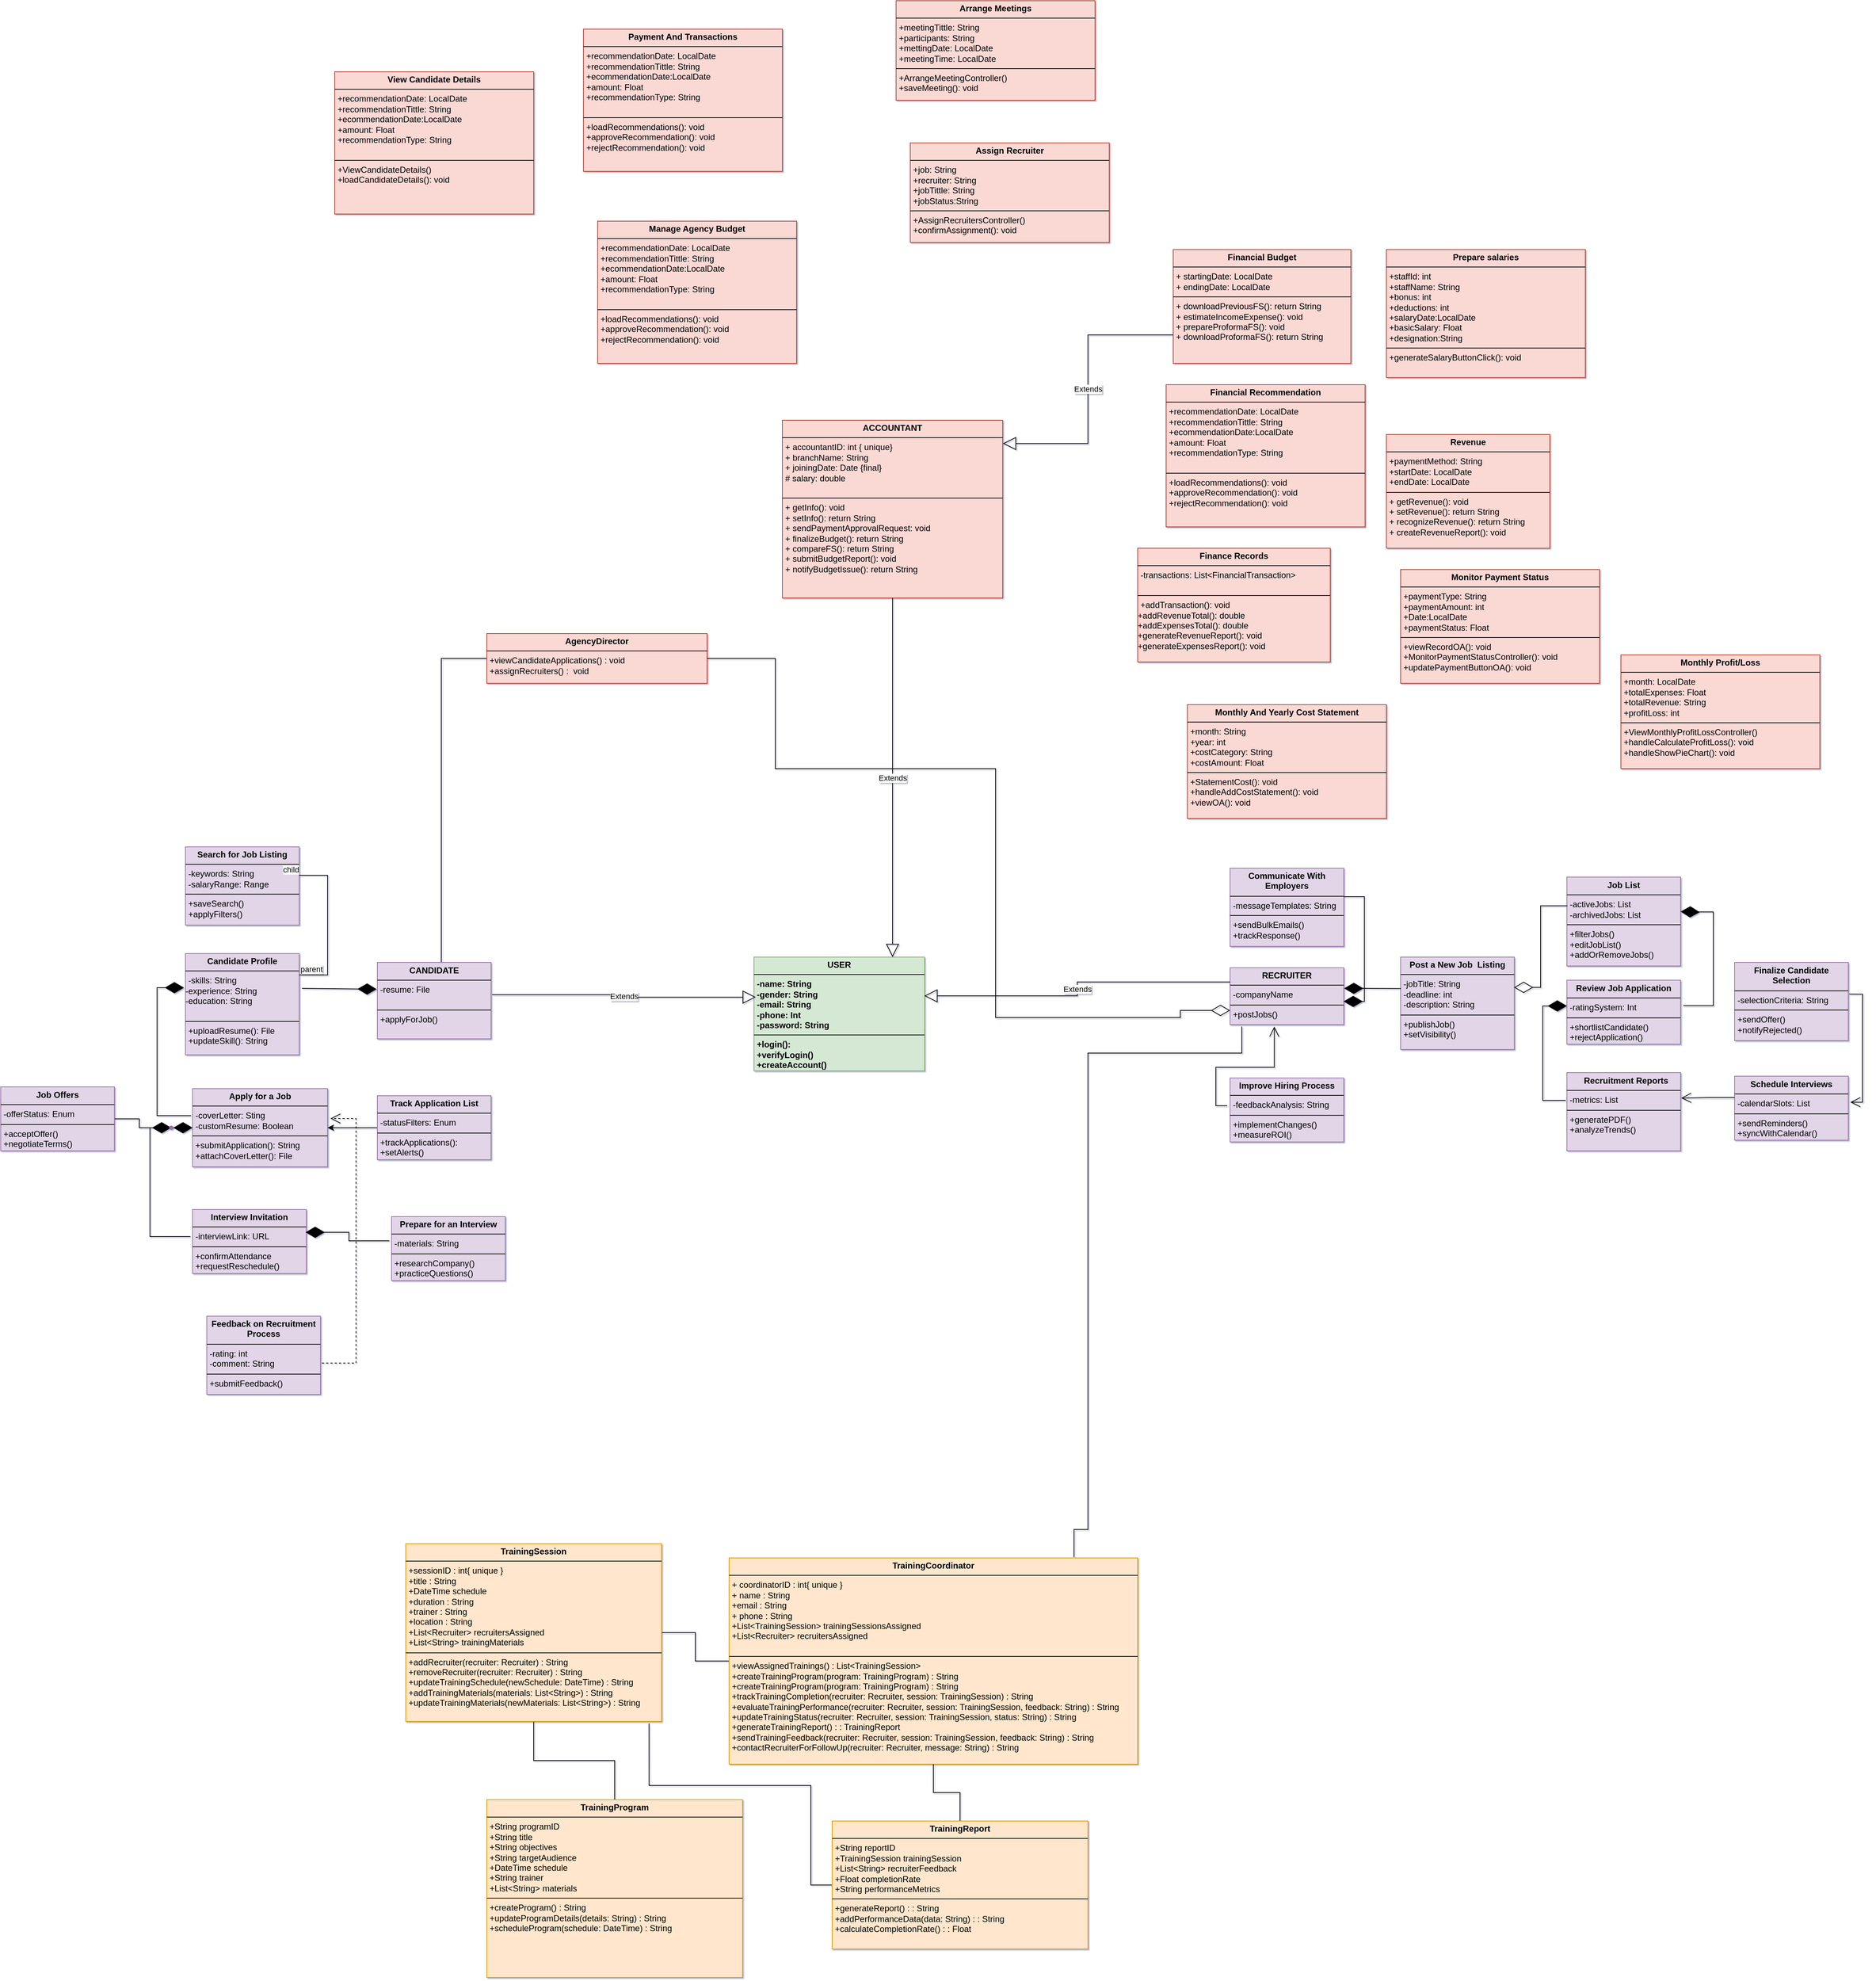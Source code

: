 <mxfile version="26.2.13">
  <diagram name="Page-1" id="tGZniLlOBdnS9l2TfcLT">
    <mxGraphModel dx="2433" dy="3203" grid="1" gridSize="10" guides="1" tooltips="1" connect="1" arrows="1" fold="1" page="1" pageScale="1" pageWidth="827" pageHeight="1169" background="none" math="0" shadow="1">
      <root>
        <mxCell id="0" />
        <mxCell id="1" parent="0" />
        <mxCell id="iU-2FlDDVKVuJZLUvYfY-30" value="" style="endArrow=open;endSize=12;dashed=1;html=1;rounded=0;exitX=0.975;exitY=0.6;exitDx=0;exitDy=0;exitPerimeter=0;entryX=1.021;entryY=0.382;entryDx=0;entryDy=0;entryPerimeter=0;edgeStyle=orthogonalEdgeStyle;" parent="1" source="s6e1yUUkH1MG8MLtkfFg-44" target="s6e1yUUkH1MG8MLtkfFg-39" edge="1">
          <mxGeometry width="160" relative="1" as="geometry">
            <mxPoint x="-240" y="370" as="sourcePoint" />
            <mxPoint x="-80" y="370" as="targetPoint" />
            <Array as="points">
              <mxPoint x="-130" y="676" />
              <mxPoint x="-130" y="332" />
            </Array>
          </mxGeometry>
        </mxCell>
        <mxCell id="s6e1yUUkH1MG8MLtkfFg-5" value="&lt;p style=&quot;margin:0px;margin-top:4px;text-align:center;&quot;&gt;&lt;span&gt;USER&lt;/span&gt;&lt;/p&gt;&lt;hr style=&quot;border-style:solid;&quot; size=&quot;1&quot;&gt;&lt;p style=&quot;margin:0px;margin-left:4px;&quot;&gt;-name: String&lt;/p&gt;&lt;p style=&quot;margin:0px;margin-left:4px;&quot;&gt;-gender: String&lt;/p&gt;&lt;p style=&quot;margin:0px;margin-left:4px;&quot;&gt;-email: String&lt;/p&gt;&lt;p style=&quot;margin:0px;margin-left:4px;&quot;&gt;-phone: Int&lt;/p&gt;&lt;p style=&quot;margin:0px;margin-left:4px;&quot;&gt;-password: String&lt;/p&gt;&lt;hr style=&quot;border-style:solid;&quot; size=&quot;1&quot;&gt;&lt;p style=&quot;margin:0px;margin-left:4px;&quot;&gt;+login():&lt;/p&gt;&lt;p style=&quot;margin:0px;margin-left:4px;&quot;&gt;+verifyLogin()&lt;/p&gt;&lt;p style=&quot;margin:0px;margin-left:4px;&quot;&gt;+createAccount()&lt;/p&gt;&lt;p style=&quot;margin:0px;margin-left:4px;&quot;&gt;+logout()&lt;/p&gt;" style="verticalAlign=top;align=left;overflow=fill;html=1;whiteSpace=wrap;fillColor=#d5e8d4;strokeColor=#82b366;fontStyle=1" parent="1" vertex="1">
          <mxGeometry x="430" y="105" width="240" height="160" as="geometry" />
        </mxCell>
        <mxCell id="s6e1yUUkH1MG8MLtkfFg-6" value="&lt;p style=&quot;margin:0px;margin-top:4px;text-align:center;&quot;&gt;&lt;b&gt;RECRUITER&lt;/b&gt;&lt;/p&gt;&lt;hr size=&quot;1&quot; style=&quot;border-style:solid;&quot;&gt;&lt;p style=&quot;margin: 0px 0px 0px 4px;&quot;&gt;-companyName&lt;br&gt;&lt;/p&gt;&lt;hr size=&quot;1&quot; style=&quot;border-style:solid;&quot;&gt;&lt;p style=&quot;margin: 0px 0px 0px 4px;&quot;&gt;+postJobs()&lt;/p&gt;" style="verticalAlign=top;align=left;overflow=fill;html=1;whiteSpace=wrap;fillColor=#e1d5e7;strokeColor=#9673a6;" parent="1" vertex="1">
          <mxGeometry x="1100" y="120" width="160" height="80" as="geometry" />
        </mxCell>
        <mxCell id="MSgrG4DnEws9bKUU-TWq-76" value="" style="edgeStyle=orthogonalEdgeStyle;rounded=0;orthogonalLoop=1;jettySize=auto;html=1;endArrow=none;startFill=0;entryX=0;entryY=0.5;entryDx=0;entryDy=0;" parent="1" source="s6e1yUUkH1MG8MLtkfFg-7" target="MSgrG4DnEws9bKUU-TWq-25" edge="1">
          <mxGeometry relative="1" as="geometry">
            <mxPoint x="182" y="718" as="targetPoint" />
            <Array as="points">
              <mxPoint x="-10" y="-315" />
            </Array>
          </mxGeometry>
        </mxCell>
        <mxCell id="s6e1yUUkH1MG8MLtkfFg-7" value="&lt;p style=&quot;margin:0px;margin-top:4px;text-align:center;&quot;&gt;&lt;b&gt;CANDIDATE&lt;/b&gt;&lt;/p&gt;&lt;hr size=&quot;1&quot; style=&quot;border-style:solid;&quot;&gt;&lt;p style=&quot;margin: 0px 0px 0px 4px;&quot;&gt;-resume: File&lt;/p&gt;&lt;div&gt;&lt;br&gt;&lt;/div&gt;&lt;hr size=&quot;1&quot; style=&quot;border-style:solid;&quot;&gt;&lt;p style=&quot;margin: 0px 0px 0px 4px;&quot;&gt;+applyForJob()&lt;/p&gt;" style="verticalAlign=top;align=left;overflow=fill;html=1;whiteSpace=wrap;fillColor=#e1d5e7;strokeColor=#9673a6;fillStyle=solid;" parent="1" vertex="1">
          <mxGeometry x="-100" y="112.5" width="160" height="107.5" as="geometry" />
        </mxCell>
        <mxCell id="s6e1yUUkH1MG8MLtkfFg-27" value="&lt;p style=&quot;margin:0px;margin-top:4px;text-align:center;&quot;&gt;&lt;b&gt;Post a New Job&amp;nbsp; Listing&lt;/b&gt;&lt;/p&gt;&lt;hr size=&quot;1&quot; style=&quot;border-style:solid;&quot;&gt;&lt;p style=&quot;margin:0px;margin-left:4px;&quot;&gt;-jobTitle: String&lt;/p&gt;&lt;p style=&quot;margin:0px;margin-left:4px;&quot;&gt;-deadline: int&lt;/p&gt;&lt;p style=&quot;margin:0px;margin-left:4px;&quot;&gt;&lt;span style=&quot;background-color: transparent; color: light-dark(rgb(0, 0, 0), rgb(255, 255, 255));&quot;&gt;-description: String&lt;/span&gt;&lt;/p&gt;&lt;hr size=&quot;1&quot; style=&quot;border-style:solid;&quot;&gt;&lt;p style=&quot;margin:0px;margin-left:4px;&quot;&gt;+publishJob()&lt;/p&gt;&lt;p style=&quot;margin:0px;margin-left:4px;&quot;&gt;+setVisibility()&lt;/p&gt;" style="verticalAlign=top;align=left;overflow=fill;html=1;whiteSpace=wrap;fillColor=#e1d5e7;strokeColor=#9673a6;" parent="1" vertex="1">
          <mxGeometry x="1340" y="105" width="160" height="130" as="geometry" />
        </mxCell>
        <mxCell id="s6e1yUUkH1MG8MLtkfFg-28" value="&lt;p style=&quot;margin:0px;margin-top:4px;text-align:center;&quot;&gt;&lt;b&gt;Review Job Application&lt;/b&gt;&lt;/p&gt;&lt;hr size=&quot;1&quot; style=&quot;border-style:solid;&quot;&gt;&lt;p style=&quot;margin:0px;margin-left:4px;&quot;&gt;-ratingSystem: Int&lt;/p&gt;&lt;hr size=&quot;1&quot; style=&quot;border-style:solid;&quot;&gt;&lt;p style=&quot;margin:0px;margin-left:4px;&quot;&gt;+shortlistCandidate()&lt;/p&gt;&lt;p style=&quot;margin:0px;margin-left:4px;&quot;&gt;+rejectApplication()&lt;/p&gt;" style="verticalAlign=top;align=left;overflow=fill;html=1;whiteSpace=wrap;fillColor=#e1d5e7;strokeColor=#9673a6;" parent="1" vertex="1">
          <mxGeometry x="1574" y="137.5" width="160" height="90" as="geometry" />
        </mxCell>
        <mxCell id="s6e1yUUkH1MG8MLtkfFg-29" value="&lt;p style=&quot;margin:0px;margin-top:4px;text-align:center;&quot;&gt;&lt;b&gt;Schedule Interviews&lt;/b&gt;&lt;/p&gt;&lt;hr size=&quot;1&quot; style=&quot;border-style:solid;&quot;&gt;&lt;p style=&quot;margin:0px;margin-left:4px;&quot;&gt;-calendarSlots: List&lt;/p&gt;&lt;hr size=&quot;1&quot; style=&quot;border-style:solid;&quot;&gt;&lt;p style=&quot;margin:0px;margin-left:4px;&quot;&gt;+sendReminders()&lt;/p&gt;&lt;p style=&quot;margin:0px;margin-left:4px;&quot;&gt;+syncWithCalendar()&lt;/p&gt;" style="verticalAlign=top;align=left;overflow=fill;html=1;whiteSpace=wrap;fillColor=#e1d5e7;strokeColor=#9673a6;" parent="1" vertex="1">
          <mxGeometry x="1810" y="272.5" width="160" height="90" as="geometry" />
        </mxCell>
        <mxCell id="s6e1yUUkH1MG8MLtkfFg-30" value="&lt;p style=&quot;margin:0px;margin-top:4px;text-align:center;&quot;&gt;&lt;b&gt;Finalize Candidate Selection&lt;/b&gt;&lt;/p&gt;&lt;hr size=&quot;1&quot; style=&quot;border-style:solid;&quot;&gt;&lt;p style=&quot;margin:0px;margin-left:4px;&quot;&gt;-selectionCriteria: String&lt;/p&gt;&lt;hr size=&quot;1&quot; style=&quot;border-style:solid;&quot;&gt;&lt;p style=&quot;margin:0px;margin-left:4px;&quot;&gt;+sendOffer()&lt;/p&gt;&lt;p style=&quot;margin:0px;margin-left:4px;&quot;&gt;+notifyRejected()&lt;/p&gt;" style="verticalAlign=top;align=left;overflow=fill;html=1;whiteSpace=wrap;fillColor=#e1d5e7;strokeColor=#9673a6;" parent="1" vertex="1">
          <mxGeometry x="1810" y="112.5" width="160" height="110" as="geometry" />
        </mxCell>
        <mxCell id="s6e1yUUkH1MG8MLtkfFg-31" value="&lt;p style=&quot;margin:0px;margin-top:4px;text-align:center;&quot;&gt;&lt;b&gt;Job List&lt;/b&gt;&lt;/p&gt;&lt;hr size=&quot;1&quot; style=&quot;border-style:solid;&quot;&gt;&lt;p style=&quot;margin:0px;margin-left:4px;&quot;&gt;-activeJobs: List&lt;/p&gt;&lt;p style=&quot;margin:0px;margin-left:4px;&quot;&gt;-archivedJobs: List&lt;/p&gt;&lt;hr size=&quot;1&quot; style=&quot;border-style:solid;&quot;&gt;&lt;p style=&quot;margin:0px;margin-left:4px;&quot;&gt;+filterJobs()&lt;/p&gt;&lt;p style=&quot;margin:0px;margin-left:4px;&quot;&gt;+editJobList()&lt;/p&gt;&lt;p style=&quot;margin:0px;margin-left:4px;&quot;&gt;+addOrRemoveJobs()&lt;/p&gt;" style="verticalAlign=top;align=left;overflow=fill;html=1;whiteSpace=wrap;fillColor=#e1d5e7;strokeColor=#9673a6;" parent="1" vertex="1">
          <mxGeometry x="1574" y="-7.5" width="160" height="125" as="geometry" />
        </mxCell>
        <mxCell id="s6e1yUUkH1MG8MLtkfFg-34" value="&lt;p style=&quot;margin:0px;margin-top:4px;text-align:center;&quot;&gt;&lt;b&gt;Communicate With Employers&lt;/b&gt;&lt;/p&gt;&lt;hr size=&quot;1&quot; style=&quot;border-style:solid;&quot;&gt;&lt;p style=&quot;margin:0px;margin-left:4px;&quot;&gt;-messageTemplates: String&lt;/p&gt;&lt;hr size=&quot;1&quot; style=&quot;border-style:solid;&quot;&gt;&lt;p style=&quot;margin:0px;margin-left:4px;&quot;&gt;+sendBulkEmails()&lt;/p&gt;&lt;p style=&quot;margin:0px;margin-left:4px;&quot;&gt;+trackResponse()&lt;/p&gt;" style="verticalAlign=top;align=left;overflow=fill;html=1;whiteSpace=wrap;fillColor=#e1d5e7;strokeColor=#9673a6;" parent="1" vertex="1">
          <mxGeometry x="1100" y="-20" width="160" height="110" as="geometry" />
        </mxCell>
        <mxCell id="s6e1yUUkH1MG8MLtkfFg-35" value="&lt;p style=&quot;margin:0px;margin-top:4px;text-align:center;&quot;&gt;&lt;b&gt;&amp;nbsp; Recruitment Reports&lt;/b&gt;&lt;/p&gt;&lt;hr size=&quot;1&quot; style=&quot;border-style:solid;&quot;&gt;&lt;p style=&quot;margin:0px;margin-left:4px;&quot;&gt;-metrics: List&lt;/p&gt;&lt;hr size=&quot;1&quot; style=&quot;border-style:solid;&quot;&gt;&lt;p style=&quot;margin:0px;margin-left:4px;&quot;&gt;+generatePDF()&lt;/p&gt;&lt;p style=&quot;margin:0px;margin-left:4px;&quot;&gt;+analyzeTrends()&lt;/p&gt;" style="verticalAlign=top;align=left;overflow=fill;html=1;whiteSpace=wrap;fillColor=#e1d5e7;strokeColor=#9673a6;" parent="1" vertex="1">
          <mxGeometry x="1574" y="267.5" width="160" height="110" as="geometry" />
        </mxCell>
        <mxCell id="s6e1yUUkH1MG8MLtkfFg-36" value="&lt;p style=&quot;margin:0px;margin-top:4px;text-align:center;&quot;&gt;&lt;b&gt;Improve Hiring Process&lt;/b&gt;&lt;/p&gt;&lt;hr size=&quot;1&quot; style=&quot;border-style:solid;&quot;&gt;&lt;p style=&quot;margin:0px;margin-left:4px;&quot;&gt;-feedbackAnalysis: String&lt;/p&gt;&lt;hr size=&quot;1&quot; style=&quot;border-style:solid;&quot;&gt;&lt;p style=&quot;margin:0px;margin-left:4px;&quot;&gt;+implementChanges()&lt;/p&gt;&lt;p style=&quot;margin:0px;margin-left:4px;&quot;&gt;+measureROI()&lt;/p&gt;" style="verticalAlign=top;align=left;overflow=fill;html=1;whiteSpace=wrap;fillColor=#e1d5e7;strokeColor=#9673a6;" parent="1" vertex="1">
          <mxGeometry x="1100" y="275" width="160" height="90" as="geometry" />
        </mxCell>
        <mxCell id="s6e1yUUkH1MG8MLtkfFg-38" value="&lt;p style=&quot;margin:0px;margin-top:4px;text-align:center;&quot;&gt;&lt;b&gt;Search for Job Listing&lt;/b&gt;&lt;/p&gt;&lt;hr size=&quot;1&quot; style=&quot;border-style:solid;&quot;&gt;&lt;p style=&quot;margin:0px;margin-left:4px;&quot;&gt;-keywords: String&lt;/p&gt;&lt;p style=&quot;margin:0px;margin-left:4px;&quot;&gt;-salaryRange: Range&lt;/p&gt;&lt;hr size=&quot;1&quot; style=&quot;border-style:solid;&quot;&gt;&lt;p style=&quot;margin:0px;margin-left:4px;&quot;&gt;+saveSearch()&lt;/p&gt;&lt;p style=&quot;margin:0px;margin-left:4px;&quot;&gt;+applyFilters()&lt;/p&gt;" style="verticalAlign=top;align=left;overflow=fill;html=1;whiteSpace=wrap;fillColor=#e1d5e7;strokeColor=#9673a6;" parent="1" vertex="1">
          <mxGeometry x="-370" y="-50" width="160" height="110" as="geometry" />
        </mxCell>
        <mxCell id="s6e1yUUkH1MG8MLtkfFg-39" value="&lt;p style=&quot;margin:0px;margin-top:4px;text-align:center;&quot;&gt;&lt;b&gt;Apply for a Job&lt;/b&gt;&lt;/p&gt;&lt;hr size=&quot;1&quot; style=&quot;border-style:solid;&quot;&gt;&lt;p style=&quot;margin:0px;margin-left:4px;&quot;&gt;-coverLetter: Sting&lt;/p&gt;&lt;p style=&quot;margin:0px;margin-left:4px;&quot;&gt;-customResume: Boolean&lt;/p&gt;&lt;hr size=&quot;1&quot; style=&quot;border-style:solid;&quot;&gt;&lt;p style=&quot;margin:0px;margin-left:4px;&quot;&gt;+submitApplication(): String&lt;/p&gt;&lt;p style=&quot;margin:0px;margin-left:4px;&quot;&gt;+attachCoverLetter(): File&lt;/p&gt;" style="verticalAlign=top;align=left;overflow=fill;html=1;whiteSpace=wrap;fillColor=#e1d5e7;strokeColor=#9673a6;" parent="1" vertex="1">
          <mxGeometry x="-360" y="290" width="190" height="110" as="geometry" />
        </mxCell>
        <mxCell id="iU-2FlDDVKVuJZLUvYfY-20" value="" style="edgeStyle=orthogonalEdgeStyle;rounded=0;orthogonalLoop=1;jettySize=auto;html=1;" parent="1" source="s6e1yUUkH1MG8MLtkfFg-40" target="s6e1yUUkH1MG8MLtkfFg-39" edge="1">
          <mxGeometry relative="1" as="geometry" />
        </mxCell>
        <mxCell id="s6e1yUUkH1MG8MLtkfFg-40" value="&lt;p style=&quot;margin:0px;margin-top:4px;text-align:center;&quot;&gt;&lt;b&gt;Track Application List&lt;/b&gt;&lt;/p&gt;&lt;hr size=&quot;1&quot; style=&quot;border-style:solid;&quot;&gt;&lt;p style=&quot;margin:0px;margin-left:4px;&quot;&gt;-statusFilters: Enum&lt;/p&gt;&lt;hr size=&quot;1&quot; style=&quot;border-style:solid;&quot;&gt;&lt;p style=&quot;margin:0px;margin-left:4px;&quot;&gt;+trackApplications():&lt;br&gt;+setAlerts()&lt;/p&gt;" style="verticalAlign=top;align=left;overflow=fill;html=1;whiteSpace=wrap;fillColor=#e1d5e7;strokeColor=#9673a6;" parent="1" vertex="1">
          <mxGeometry x="-100" y="300" width="160" height="90" as="geometry" />
        </mxCell>
        <mxCell id="s6e1yUUkH1MG8MLtkfFg-41" value="&lt;p style=&quot;margin:0px;margin-top:4px;text-align:center;&quot;&gt;&lt;b&gt;&amp;nbsp;Interview Invitation&amp;nbsp;&lt;/b&gt;&lt;/p&gt;&lt;hr size=&quot;1&quot; style=&quot;border-style:solid;&quot;&gt;&lt;p style=&quot;margin:0px;margin-left:4px;&quot;&gt;-interviewLink: URL&lt;/p&gt;&lt;hr size=&quot;1&quot; style=&quot;border-style:solid;&quot;&gt;&lt;p style=&quot;margin:0px;margin-left:4px;&quot;&gt;+confirmAttendance&lt;/p&gt;&lt;p style=&quot;margin:0px;margin-left:4px;&quot;&gt;+requestReschedule()&lt;/p&gt;" style="verticalAlign=top;align=left;overflow=fill;html=1;whiteSpace=wrap;fillColor=#e1d5e7;strokeColor=#9673a6;" parent="1" vertex="1">
          <mxGeometry x="-360" y="460" width="160" height="90" as="geometry" />
        </mxCell>
        <mxCell id="s6e1yUUkH1MG8MLtkfFg-42" value="&lt;p style=&quot;margin:0px;margin-top:4px;text-align:center;&quot;&gt;&lt;b&gt;Prepare for an Interview&lt;/b&gt;&lt;/p&gt;&lt;hr size=&quot;1&quot; style=&quot;border-style:solid;&quot;&gt;&lt;p style=&quot;margin:0px;margin-left:4px;&quot;&gt;-materials: String&lt;/p&gt;&lt;hr size=&quot;1&quot; style=&quot;border-style:solid;&quot;&gt;&lt;p style=&quot;margin:0px;margin-left:4px;&quot;&gt;+researchCompany()&lt;/p&gt;&lt;p style=&quot;margin:0px;margin-left:4px;&quot;&gt;+practiceQuestions()&lt;/p&gt;" style="verticalAlign=top;align=left;overflow=fill;html=1;whiteSpace=wrap;fillColor=#e1d5e7;strokeColor=#9673a6;" parent="1" vertex="1">
          <mxGeometry x="-80" y="470" width="160" height="90" as="geometry" />
        </mxCell>
        <mxCell id="iU-2FlDDVKVuJZLUvYfY-25" value="" style="edgeStyle=orthogonalEdgeStyle;rounded=0;orthogonalLoop=1;jettySize=auto;html=1;" parent="1" source="s6e1yUUkH1MG8MLtkfFg-43" target="iU-2FlDDVKVuJZLUvYfY-24" edge="1">
          <mxGeometry relative="1" as="geometry" />
        </mxCell>
        <mxCell id="s6e1yUUkH1MG8MLtkfFg-43" value="&lt;p style=&quot;margin:0px;margin-top:4px;text-align:center;&quot;&gt;&lt;b&gt;&amp;nbsp;Job Offers&amp;nbsp;&lt;/b&gt;&lt;/p&gt;&lt;hr size=&quot;1&quot; style=&quot;border-style:solid;&quot;&gt;&lt;p style=&quot;margin:0px;margin-left:4px;&quot;&gt;-offerStatus: Enum&lt;/p&gt;&lt;hr size=&quot;1&quot; style=&quot;border-style:solid;&quot;&gt;&lt;p style=&quot;margin:0px;margin-left:4px;&quot;&gt;+acceptOffer()&lt;/p&gt;&lt;p style=&quot;margin:0px;margin-left:4px;&quot;&gt;+negotiateTerms()&lt;/p&gt;&lt;p style=&quot;margin:0px;margin-left:4px;&quot;&gt;&lt;br&gt;&lt;/p&gt;" style="verticalAlign=top;align=left;overflow=fill;html=1;whiteSpace=wrap;fillColor=#e1d5e7;strokeColor=#9673a6;" parent="1" vertex="1">
          <mxGeometry x="-630" y="287.5" width="160" height="90" as="geometry" />
        </mxCell>
        <mxCell id="s6e1yUUkH1MG8MLtkfFg-44" value="&lt;p style=&quot;margin:0px;margin-top:4px;text-align:center;&quot;&gt;&lt;b&gt;Feedback on Recruitment Process&lt;/b&gt;&lt;/p&gt;&lt;hr size=&quot;1&quot; style=&quot;border-style:solid;&quot;&gt;&lt;p style=&quot;margin:0px;margin-left:4px;&quot;&gt;-rating: int&lt;/p&gt;&lt;p style=&quot;margin:0px;margin-left:4px;&quot;&gt;-comment: String&lt;/p&gt;&lt;hr size=&quot;1&quot; style=&quot;border-style:solid;&quot;&gt;&lt;p style=&quot;margin:0px;margin-left:4px;&quot;&gt;+submitFeedback()&lt;/p&gt;" style="verticalAlign=top;align=left;overflow=fill;html=1;whiteSpace=wrap;fillColor=#e1d5e7;strokeColor=#9673a6;" parent="1" vertex="1">
          <mxGeometry x="-340" y="610" width="160" height="110" as="geometry" />
        </mxCell>
        <mxCell id="s6e1yUUkH1MG8MLtkfFg-54" value="Extends" style="endArrow=block;endSize=16;endFill=0;html=1;rounded=0;entryX=0.011;entryY=0.352;entryDx=0;entryDy=0;entryPerimeter=0;exitX=1.009;exitY=0.422;exitDx=0;exitDy=0;exitPerimeter=0;edgeStyle=elbowEdgeStyle;" parent="1" source="s6e1yUUkH1MG8MLtkfFg-7" target="s6e1yUUkH1MG8MLtkfFg-5" edge="1">
          <mxGeometry width="160" relative="1" as="geometry">
            <mxPoint x="270" y="260" as="sourcePoint" />
            <mxPoint x="430" y="260" as="targetPoint" />
          </mxGeometry>
        </mxCell>
        <mxCell id="s6e1yUUkH1MG8MLtkfFg-55" value="Extends" style="endArrow=block;endSize=16;endFill=0;html=1;rounded=0;entryX=0.999;entryY=0.341;entryDx=0;entryDy=0;entryPerimeter=0;exitX=0;exitY=0.25;exitDx=0;exitDy=0;edgeStyle=elbowEdgeStyle;" parent="1" source="s6e1yUUkH1MG8MLtkfFg-6" target="s6e1yUUkH1MG8MLtkfFg-5" edge="1">
          <mxGeometry width="160" relative="1" as="geometry">
            <mxPoint x="390" y="295" as="sourcePoint" />
            <mxPoint x="691" y="300" as="targetPoint" />
          </mxGeometry>
        </mxCell>
        <mxCell id="iU-2FlDDVKVuJZLUvYfY-3" value="" style="endArrow=diamondThin;endFill=1;endSize=24;html=1;rounded=0;entryX=-0.006;entryY=0.35;entryDx=0;entryDy=0;entryPerimeter=0;exitX=1.025;exitY=0.344;exitDx=0;exitDy=0;exitPerimeter=0;" parent="1" source="iU-2FlDDVKVuJZLUvYfY-16" target="s6e1yUUkH1MG8MLtkfFg-7" edge="1">
          <mxGeometry width="160" relative="1" as="geometry">
            <mxPoint x="-230" y="220" as="sourcePoint" />
            <mxPoint x="-100" y="195" as="targetPoint" />
          </mxGeometry>
        </mxCell>
        <mxCell id="iU-2FlDDVKVuJZLUvYfY-4" value="" style="endArrow=diamondThin;endFill=0;endSize=24;html=1;rounded=0;entryX=0.998;entryY=0.328;entryDx=0;entryDy=0;entryPerimeter=0;exitX=0.005;exitY=0.323;exitDx=0;exitDy=0;exitPerimeter=0;edgeStyle=orthogonalEdgeStyle;" parent="1" source="s6e1yUUkH1MG8MLtkfFg-31" target="s6e1yUUkH1MG8MLtkfFg-27" edge="1">
          <mxGeometry width="160" relative="1" as="geometry">
            <mxPoint x="1450" y="285" as="sourcePoint" />
            <mxPoint x="1610" y="285" as="targetPoint" />
          </mxGeometry>
        </mxCell>
        <mxCell id="iU-2FlDDVKVuJZLUvYfY-5" value="" style="endArrow=diamondThin;endFill=1;endSize=24;html=1;rounded=0;entryX=1.004;entryY=0.362;entryDx=0;entryDy=0;entryPerimeter=0;exitX=0.003;exitY=0.34;exitDx=0;exitDy=0;exitPerimeter=0;" parent="1" source="s6e1yUUkH1MG8MLtkfFg-27" target="s6e1yUUkH1MG8MLtkfFg-6" edge="1">
          <mxGeometry width="160" relative="1" as="geometry">
            <mxPoint x="1330" y="315" as="sourcePoint" />
            <mxPoint x="1490" y="315" as="targetPoint" />
          </mxGeometry>
        </mxCell>
        <mxCell id="iU-2FlDDVKVuJZLUvYfY-8" value="" style="endArrow=diamondThin;endFill=1;endSize=24;html=1;rounded=0;entryX=1;entryY=0.388;entryDx=0;entryDy=0;entryPerimeter=0;exitX=1.024;exitY=0.397;exitDx=0;exitDy=0;exitPerimeter=0;edgeStyle=orthogonalEdgeStyle;" parent="1" source="s6e1yUUkH1MG8MLtkfFg-28" target="s6e1yUUkH1MG8MLtkfFg-31" edge="1">
          <mxGeometry width="160" relative="1" as="geometry">
            <mxPoint x="1310" y="237.5" as="sourcePoint" />
            <mxPoint x="1470" y="237.5" as="targetPoint" />
            <Array as="points">
              <mxPoint x="1780" y="173.5" />
              <mxPoint x="1780" y="41.5" />
              <mxPoint x="1750" y="41.5" />
            </Array>
          </mxGeometry>
        </mxCell>
        <mxCell id="iU-2FlDDVKVuJZLUvYfY-9" value="" style="endArrow=diamondThin;endFill=1;endSize=24;html=1;rounded=0;entryX=0;entryY=0.402;entryDx=0;entryDy=0;entryPerimeter=0;exitX=-0.01;exitY=0.355;exitDx=0;exitDy=0;exitPerimeter=0;edgeStyle=orthogonalEdgeStyle;" parent="1" source="s6e1yUUkH1MG8MLtkfFg-35" target="s6e1yUUkH1MG8MLtkfFg-28" edge="1">
          <mxGeometry width="160" relative="1" as="geometry">
            <mxPoint x="1414" y="176.5" as="sourcePoint" />
            <mxPoint x="1574" y="176.5" as="targetPoint" />
            <Array as="points">
              <mxPoint x="1540" y="306.5" />
              <mxPoint x="1540" y="173.5" />
            </Array>
          </mxGeometry>
        </mxCell>
        <mxCell id="iU-2FlDDVKVuJZLUvYfY-10" value="" style="endArrow=open;endFill=1;endSize=12;html=1;rounded=0;exitX=0;exitY=0.333;exitDx=0;exitDy=0;exitPerimeter=0;entryX=1.005;entryY=0.325;entryDx=0;entryDy=0;entryPerimeter=0;edgeStyle=orthogonalEdgeStyle;" parent="1" source="s6e1yUUkH1MG8MLtkfFg-29" target="s6e1yUUkH1MG8MLtkfFg-35" edge="1">
          <mxGeometry width="160" relative="1" as="geometry">
            <mxPoint x="1470" y="217.5" as="sourcePoint" />
            <mxPoint x="1630" y="217.5" as="targetPoint" />
          </mxGeometry>
        </mxCell>
        <mxCell id="iU-2FlDDVKVuJZLUvYfY-12" value="" style="endArrow=open;endFill=1;endSize=12;html=1;rounded=0;exitX=1.008;exitY=0.405;exitDx=0;exitDy=0;exitPerimeter=0;entryX=1.018;entryY=0.407;entryDx=0;entryDy=0;entryPerimeter=0;edgeStyle=orthogonalEdgeStyle;" parent="1" source="s6e1yUUkH1MG8MLtkfFg-30" target="s6e1yUUkH1MG8MLtkfFg-29" edge="1">
          <mxGeometry width="160" relative="1" as="geometry">
            <mxPoint x="1840" y="412.5" as="sourcePoint" />
            <mxPoint x="2000" y="412.5" as="targetPoint" />
            <Array as="points">
              <mxPoint x="1990" y="157.5" />
              <mxPoint x="1990" y="309.5" />
            </Array>
          </mxGeometry>
        </mxCell>
        <mxCell id="iU-2FlDDVKVuJZLUvYfY-13" value="" style="endArrow=diamondThin;endFill=1;endSize=24;html=1;rounded=0;exitX=1;exitY=0.364;exitDx=0;exitDy=0;exitPerimeter=0;entryX=0.999;entryY=0.592;entryDx=0;entryDy=0;entryPerimeter=0;edgeStyle=orthogonalEdgeStyle;" parent="1" source="s6e1yUUkH1MG8MLtkfFg-34" target="s6e1yUUkH1MG8MLtkfFg-6" edge="1">
          <mxGeometry width="160" relative="1" as="geometry">
            <mxPoint x="1260.16" y="26.75" as="sourcePoint" />
            <mxPoint x="1260.0" y="168.16" as="targetPoint" />
            <Array as="points">
              <mxPoint x="1289" y="20" />
              <mxPoint x="1289" y="167" />
            </Array>
          </mxGeometry>
        </mxCell>
        <mxCell id="iU-2FlDDVKVuJZLUvYfY-14" value="" style="endArrow=open;endFill=1;endSize=12;html=1;rounded=0;entryX=0.389;entryY=1.035;entryDx=0;entryDy=0;entryPerimeter=0;exitX=-0.025;exitY=0.433;exitDx=0;exitDy=0;exitPerimeter=0;edgeStyle=orthogonalEdgeStyle;" parent="1" source="s6e1yUUkH1MG8MLtkfFg-36" target="s6e1yUUkH1MG8MLtkfFg-6" edge="1">
          <mxGeometry width="160" relative="1" as="geometry">
            <mxPoint x="910" y="285" as="sourcePoint" />
            <mxPoint x="1070" y="285" as="targetPoint" />
            <Array as="points">
              <mxPoint x="1080" y="314" />
              <mxPoint x="1080" y="260" />
              <mxPoint x="1162" y="260" />
            </Array>
          </mxGeometry>
        </mxCell>
        <mxCell id="iU-2FlDDVKVuJZLUvYfY-16" value="&lt;p style=&quot;margin:0px;margin-top:4px;text-align:center;&quot;&gt;&lt;b&gt;Candidate Profile&lt;/b&gt;&lt;/p&gt;&lt;hr size=&quot;1&quot; style=&quot;border-style:solid;&quot;&gt;&lt;p style=&quot;margin:0px;margin-left:4px;&quot;&gt;-skills: String&lt;/p&gt;&lt;div&gt;-experience: String&lt;/div&gt;&lt;div&gt;-education: String&lt;br&gt;&lt;/div&gt;&lt;div&gt;&lt;br&gt;&lt;/div&gt;&lt;hr size=&quot;1&quot; style=&quot;border-style:solid;&quot;&gt;&lt;p style=&quot;margin: 0px 0px 0px 4px;&quot;&gt;+uploadResume(): File&lt;/p&gt;&lt;p style=&quot;margin: 0px 0px 0px 4px;&quot;&gt;+updateSkill(): String&lt;/p&gt;" style="verticalAlign=top;align=left;overflow=fill;html=1;whiteSpace=wrap;fillColor=#e1d5e7;strokeColor=#9673a6;" parent="1" vertex="1">
          <mxGeometry x="-370" y="100" width="160" height="142.5" as="geometry" />
        </mxCell>
        <mxCell id="iU-2FlDDVKVuJZLUvYfY-17" value="" style="endArrow=diamondThin;endFill=1;endSize=24;html=1;rounded=0;entryX=-0.013;entryY=0.337;entryDx=0;entryDy=0;entryPerimeter=0;edgeStyle=orthogonalEdgeStyle;exitX=-0.011;exitY=0.345;exitDx=0;exitDy=0;exitPerimeter=0;" parent="1" source="s6e1yUUkH1MG8MLtkfFg-39" target="iU-2FlDDVKVuJZLUvYfY-16" edge="1">
          <mxGeometry width="160" relative="1" as="geometry">
            <mxPoint x="-580" y="340" as="sourcePoint" />
            <mxPoint x="-250" y="230" as="targetPoint" />
            <Array as="points">
              <mxPoint x="-410" y="328" />
              <mxPoint x="-410" y="148" />
            </Array>
          </mxGeometry>
        </mxCell>
        <mxCell id="iU-2FlDDVKVuJZLUvYfY-21" value="" style="endArrow=diamondThin;endFill=1;endSize=24;html=1;rounded=0;entryX=0;entryY=0.5;entryDx=0;entryDy=0;exitDx=0;exitDy=0;exitPerimeter=0;edgeStyle=orthogonalEdgeStyle;" parent="1" source="iU-2FlDDVKVuJZLUvYfY-24" target="s6e1yUUkH1MG8MLtkfFg-39" edge="1">
          <mxGeometry width="160" relative="1" as="geometry">
            <mxPoint x="-530" y="365" as="sourcePoint" />
            <mxPoint x="-370" y="365" as="targetPoint" />
            <Array as="points" />
          </mxGeometry>
        </mxCell>
        <mxCell id="iU-2FlDDVKVuJZLUvYfY-22" value="" style="endArrow=diamondThin;endFill=1;endSize=24;html=1;rounded=0;entryX=0.994;entryY=0.356;entryDx=0;entryDy=0;entryPerimeter=0;exitX=-0.019;exitY=0.378;exitDx=0;exitDy=0;exitPerimeter=0;edgeStyle=orthogonalEdgeStyle;" parent="1" source="s6e1yUUkH1MG8MLtkfFg-42" target="s6e1yUUkH1MG8MLtkfFg-41" edge="1">
          <mxGeometry width="160" relative="1" as="geometry">
            <mxPoint x="-300" y="630" as="sourcePoint" />
            <mxPoint x="-140" y="630" as="targetPoint" />
          </mxGeometry>
        </mxCell>
        <mxCell id="iU-2FlDDVKVuJZLUvYfY-29" value="" style="endArrow=diamondThin;endFill=1;endSize=24;html=1;rounded=0;entryDx=0;entryDy=0;exitX=-0.019;exitY=0.422;exitDx=0;exitDy=0;exitPerimeter=0;edgeStyle=orthogonalEdgeStyle;" parent="1" source="s6e1yUUkH1MG8MLtkfFg-41" target="iU-2FlDDVKVuJZLUvYfY-24" edge="1">
          <mxGeometry width="160" relative="1" as="geometry">
            <mxPoint x="-363" y="498" as="sourcePoint" />
            <mxPoint x="-370" y="345" as="targetPoint" />
            <Array as="points">
              <mxPoint x="-420" y="498" />
              <mxPoint x="-420" y="345" />
            </Array>
          </mxGeometry>
        </mxCell>
        <mxCell id="iU-2FlDDVKVuJZLUvYfY-24" value="" style="shape=waypoint;sketch=0;size=6;pointerEvents=1;points=[];fillColor=#e1d5e7;resizable=0;rotatable=0;perimeter=centerPerimeter;snapToPoint=1;align=left;verticalAlign=top;strokeColor=#9673a6;" parent="1" vertex="1">
          <mxGeometry x="-400" y="335" width="20" height="20" as="geometry" />
        </mxCell>
        <mxCell id="iU-2FlDDVKVuJZLUvYfY-31" value="" style="endArrow=none;html=1;edgeStyle=orthogonalEdgeStyle;rounded=0;exitX=1;exitY=0.211;exitDx=0;exitDy=0;exitPerimeter=0;entryX=1;entryY=0.364;entryDx=0;entryDy=0;entryPerimeter=0;" parent="1" source="iU-2FlDDVKVuJZLUvYfY-16" target="s6e1yUUkH1MG8MLtkfFg-38" edge="1">
          <mxGeometry relative="1" as="geometry">
            <mxPoint x="-200" y="137.5" as="sourcePoint" />
            <mxPoint x="-40" y="137.5" as="targetPoint" />
            <Array as="points">
              <mxPoint x="-170" y="130" />
              <mxPoint x="-170" y="-10" />
            </Array>
          </mxGeometry>
        </mxCell>
        <mxCell id="iU-2FlDDVKVuJZLUvYfY-32" value="parent" style="edgeLabel;resizable=0;html=1;align=left;verticalAlign=bottom;" parent="iU-2FlDDVKVuJZLUvYfY-31" connectable="0" vertex="1">
          <mxGeometry x="-1" relative="1" as="geometry" />
        </mxCell>
        <mxCell id="iU-2FlDDVKVuJZLUvYfY-33" value="child" style="edgeLabel;resizable=0;html=1;align=right;verticalAlign=bottom;" parent="iU-2FlDDVKVuJZLUvYfY-31" connectable="0" vertex="1">
          <mxGeometry x="1" relative="1" as="geometry" />
        </mxCell>
        <mxCell id="MSgrG4DnEws9bKUU-TWq-9" value="&lt;p style=&quot;margin:0px;margin-top:4px;text-align:center;&quot;&gt;&lt;span style=&quot;font-weight: 700; text-wrap-mode: nowrap;&quot;&gt;Revenue&lt;/span&gt;&lt;/p&gt;&lt;hr size=&quot;1&quot; style=&quot;border-style:solid;&quot;&gt;&lt;p style=&quot;margin:0px;margin-left:4px;&quot;&gt;&lt;span style=&quot;text-wrap-mode: nowrap;&quot;&gt;+paymentMethod: String&lt;/span&gt;&lt;/p&gt;&lt;p style=&quot;margin:0px;margin-left:4px;&quot;&gt;&lt;span style=&quot;text-wrap-mode: nowrap;&quot;&gt;+startDate: LocalDate&lt;/span&gt;&lt;span style=&quot;text-wrap-mode: nowrap;&quot;&gt;&lt;/span&gt;&lt;/p&gt;&lt;p style=&quot;margin:0px;margin-left:4px;&quot;&gt;&lt;span style=&quot;text-wrap-mode: nowrap;&quot;&gt;+endDate: LocalDate&lt;/span&gt;&lt;span style=&quot;text-wrap-mode: nowrap;&quot;&gt;&lt;/span&gt;&lt;/p&gt;&lt;hr size=&quot;1&quot; style=&quot;border-style:solid;&quot;&gt;&lt;p style=&quot;margin:0px;margin-left:4px;&quot;&gt;+ getRevenue(): void&lt;/p&gt;&lt;p style=&quot;margin:0px;margin-left:4px;&quot;&gt;+ setRevenue(): return String&amp;nbsp;&lt;/p&gt;&lt;p style=&quot;margin:0px;margin-left:4px;&quot;&gt;+ recognizeRevenue(): return String&amp;nbsp;&lt;/p&gt;&lt;p style=&quot;margin:0px;margin-left:4px;&quot;&gt;+ createRevenueReport(): void&amp;nbsp;&lt;/p&gt;" style="verticalAlign=top;align=left;overflow=fill;html=1;whiteSpace=wrap;fillColor=#fad9d5;strokeColor=#ae4132;" parent="1" vertex="1">
          <mxGeometry x="1320" y="-630" width="230" height="160" as="geometry" />
        </mxCell>
        <mxCell id="MSgrG4DnEws9bKUU-TWq-11" value="&lt;p style=&quot;margin:0px;margin-top:4px;text-align:center;&quot;&gt;&lt;b&gt;ACCOUNTANT&lt;/b&gt;&lt;/p&gt;&lt;hr size=&quot;1&quot; style=&quot;border-style:solid;&quot;&gt;&lt;p style=&quot;margin: 0px 0px 0px 4px;&quot;&gt;+ accountantID: int { unique}&lt;br&gt;+ branchName: String&lt;br&gt;+ joiningDate: Date {final}&lt;br&gt;# salary: double&lt;br&gt;&lt;br&gt;&lt;/p&gt;&lt;hr size=&quot;1&quot; style=&quot;border-style:solid;&quot;&gt;&lt;p style=&quot;margin: 0px 0px 0px 4px;&quot;&gt;+ getInfo(): void&lt;br&gt;+ setInfo(): return String&lt;br&gt;+ sendPaymentApprovalRequest: void&lt;br&gt;+ finalizeBudget(): return String&lt;br&gt;+ compareFS(): return String&lt;br&gt;+ submitBudgetReport(): void&lt;br&gt;+ notifyBudgetIssue(): return String&lt;br&gt;&lt;/p&gt;" style="verticalAlign=top;align=left;overflow=fill;html=1;whiteSpace=wrap;fillColor=#fad9d5;strokeColor=#ae4132;" parent="1" vertex="1">
          <mxGeometry x="470" y="-650" width="310" height="250" as="geometry" />
        </mxCell>
        <mxCell id="MSgrG4DnEws9bKUU-TWq-13" value="&lt;p style=&quot;margin:0px;margin-top:4px;text-align:center;&quot;&gt;&lt;b&gt;Financial Budget&lt;/b&gt;&lt;/p&gt;&lt;hr size=&quot;1&quot; style=&quot;border-style:solid;&quot;&gt;&lt;p style=&quot;margin:0px;margin-left:4px;&quot;&gt;+ startingDate: LocalDate&amp;nbsp;&lt;/p&gt;&lt;p style=&quot;margin:0px;margin-left:4px;&quot;&gt;+ endingDate: LocalDate&lt;/p&gt;&lt;hr size=&quot;1&quot; style=&quot;border-style:solid;&quot;&gt;&lt;p style=&quot;margin:0px;margin-left:4px;&quot;&gt;+ downloadPreviousFS(): return String&amp;nbsp;&lt;/p&gt;&lt;p style=&quot;margin:0px;margin-left:4px;&quot;&gt;+ estimateIncomeExpense(): void&amp;nbsp;&lt;/p&gt;&lt;p style=&quot;margin:0px;margin-left:4px;&quot;&gt;+ prepareProformaFS(): void&amp;nbsp;&lt;/p&gt;&lt;p style=&quot;margin:0px;margin-left:4px;&quot;&gt;+ downloadProformaFS(): return String&lt;/p&gt;" style="verticalAlign=top;align=left;overflow=fill;html=1;whiteSpace=wrap;fillColor=#fad9d5;strokeColor=#ae4132;" parent="1" vertex="1">
          <mxGeometry x="1020" y="-890" width="250" height="160" as="geometry" />
        </mxCell>
        <mxCell id="MSgrG4DnEws9bKUU-TWq-20" value="Extends" style="endArrow=block;endSize=16;endFill=0;html=1;rounded=0;edgeStyle=elbowEdgeStyle;entryX=1.001;entryY=0.131;entryDx=0;entryDy=0;entryPerimeter=0;exitX=0;exitY=0.75;exitDx=0;exitDy=0;" parent="1" source="MSgrG4DnEws9bKUU-TWq-13" target="MSgrG4DnEws9bKUU-TWq-11" edge="1">
          <mxGeometry width="160" relative="1" as="geometry">
            <mxPoint x="1030" y="570" as="sourcePoint" />
            <mxPoint x="840" y="595" as="targetPoint" />
          </mxGeometry>
        </mxCell>
        <mxCell id="MSgrG4DnEws9bKUU-TWq-24" value="Extends" style="endArrow=block;endSize=16;endFill=0;html=1;rounded=0;edgeStyle=elbowEdgeStyle;exitX=0.5;exitY=1;exitDx=0;exitDy=0;" parent="1" source="MSgrG4DnEws9bKUU-TWq-11" target="s6e1yUUkH1MG8MLtkfFg-5" edge="1">
          <mxGeometry width="160" relative="1" as="geometry">
            <mxPoint x="660" y="-230" as="sourcePoint" />
            <mxPoint x="560" y="60" as="targetPoint" />
            <Array as="points" />
          </mxGeometry>
        </mxCell>
        <mxCell id="MSgrG4DnEws9bKUU-TWq-25" value="&lt;p style=&quot;margin:0px;margin-top:4px;text-align:center;&quot;&gt;&lt;span style=&quot;font-weight: 700; text-wrap-mode: nowrap;&quot;&gt;AgencyDirector&lt;/span&gt;&lt;/p&gt;&lt;hr size=&quot;1&quot; style=&quot;border-style:solid;&quot;&gt;&lt;p style=&quot;margin: 0px 0px 0px 4px;&quot;&gt;&lt;span style=&quot;text-wrap-mode: nowrap;&quot;&gt;+viewCandidateApplications() : void&lt;/span&gt;&lt;span style=&quot;text-wrap-mode: nowrap;&quot;&gt;&lt;/span&gt;&lt;/p&gt;&lt;p style=&quot;margin: 0px 0px 0px 4px;&quot;&gt;&lt;span style=&quot;text-wrap-mode: nowrap;&quot;&gt;+assignRecruiters() :&amp;nbsp; void&lt;/span&gt;&lt;br&gt;&lt;br&gt;&lt;/p&gt;&lt;p style=&quot;margin: 0px 0px 0px 4px;&quot;&gt;&lt;br&gt;&lt;/p&gt;" style="verticalAlign=top;align=left;overflow=fill;html=1;whiteSpace=wrap;fillColor=#fad9d5;strokeColor=#ae4132;" parent="1" vertex="1">
          <mxGeometry x="54" y="-350" width="310" height="70" as="geometry" />
        </mxCell>
        <mxCell id="MSgrG4DnEws9bKUU-TWq-78" value="" style="edgeStyle=orthogonalEdgeStyle;rounded=0;orthogonalLoop=1;jettySize=auto;html=1;entryX=0.103;entryY=1.034;entryDx=0;entryDy=0;entryPerimeter=0;exitX=0.844;exitY=-0.004;exitDx=0;exitDy=0;exitPerimeter=0;endArrow=none;startFill=0;" parent="1" source="MSgrG4DnEws9bKUU-TWq-46" target="s6e1yUUkH1MG8MLtkfFg-6" edge="1">
          <mxGeometry relative="1" as="geometry">
            <mxPoint x="682.5" y="725.0" as="targetPoint" />
            <Array as="points">
              <mxPoint x="880" y="910" />
              <mxPoint x="900" y="910" />
              <mxPoint x="900" y="240" />
              <mxPoint x="1117" y="240" />
            </Array>
          </mxGeometry>
        </mxCell>
        <mxCell id="MSgrG4DnEws9bKUU-TWq-79" value="" style="edgeStyle=orthogonalEdgeStyle;rounded=0;orthogonalLoop=1;jettySize=auto;html=1;endArrow=none;startFill=0;" parent="1" source="MSgrG4DnEws9bKUU-TWq-46" target="MSgrG4DnEws9bKUU-TWq-47" edge="1">
          <mxGeometry relative="1" as="geometry" />
        </mxCell>
        <mxCell id="MSgrG4DnEws9bKUU-TWq-46" value="&lt;p style=&quot;margin:0px;margin-top:4px;text-align:center;&quot;&gt;&lt;span style=&quot;font-weight: 700; text-wrap-mode: nowrap;&quot;&gt;TrainingCoordinator&lt;/span&gt;&lt;/p&gt;&lt;hr size=&quot;1&quot; style=&quot;border-style:solid;&quot;&gt;&lt;p style=&quot;margin: 0px 0px 0px 4px;&quot;&gt;&lt;span style=&quot;text-wrap-mode: nowrap;&quot;&gt;+ coordinatorID : int{ unique }&lt;/span&gt;&lt;/p&gt;&lt;p style=&quot;margin: 0px 0px 0px 4px;&quot;&gt;&lt;span style=&quot;text-wrap-mode: nowrap;&quot;&gt;+ name&amp;nbsp;&lt;/span&gt;&lt;span style=&quot;background-color: transparent; color: light-dark(rgb(0, 0, 0), rgb(255, 255, 255));&quot;&gt;: String&lt;/span&gt;&lt;/p&gt;&lt;p style=&quot;margin: 0px 0px 0px 4px;&quot;&gt;&lt;span style=&quot;text-wrap-mode: nowrap;&quot;&gt;+email&amp;nbsp;&lt;/span&gt;&lt;span style=&quot;text-wrap-mode: nowrap;&quot;&gt;&lt;/span&gt;&lt;span style=&quot;background-color: transparent; color: light-dark(rgb(0, 0, 0), rgb(255, 255, 255));&quot;&gt;: String&lt;/span&gt;&lt;/p&gt;&lt;p style=&quot;margin: 0px 0px 0px 4px;&quot;&gt;&lt;span style=&quot;text-wrap-mode: nowrap;&quot;&gt;+ phone&amp;nbsp;&lt;/span&gt;&lt;span style=&quot;text-wrap-mode: nowrap;&quot;&gt;&lt;/span&gt;&lt;span style=&quot;background-color: transparent; color: light-dark(rgb(0, 0, 0), rgb(255, 255, 255));&quot;&gt;: String&lt;/span&gt;&lt;/p&gt;&lt;p style=&quot;margin: 0px 0px 0px 4px;&quot;&gt;&lt;span style=&quot;text-wrap-mode: nowrap;&quot;&gt;+List&amp;lt;TrainingSession&amp;gt; trainingSessionsAssigned&lt;/span&gt;&lt;span style=&quot;text-wrap-mode: nowrap;&quot;&gt;&lt;/span&gt;&lt;/p&gt;&lt;p style=&quot;margin: 0px 0px 0px 4px;&quot;&gt;&lt;span style=&quot;text-wrap-mode: nowrap;&quot;&gt;+List&amp;lt;Recruiter&amp;gt; recruitersAssigned&lt;/span&gt;&lt;br&gt;&lt;span style=&quot;color: rgba(0, 0, 0, 0); font-family: monospace; font-size: 0px; text-wrap-mode: nowrap;&quot;&gt;%3CmxGraphModel%3E%3Croot%3E%3CmxCell%20id%3D%220%22%2F%3E%3CmxCell%20id%3D%221%22%20parent%3D%220%22%2F%3E%3CmxCell%20id%3D%222%22%20value%3D%22%2BString%20coordinatorID%22%20style%3D%22text%3BstrokeColor%3Dnone%3BfillColor%3Dnone%3Balign%3Dleft%3BverticalAlign%3Dtop%3BspacingLeft%3D4%3BspacingRight%3D4%3Boverflow%3Dhidden%3Brotatable%3D0%3Bpoints%3D%5B%5B0%2C0.5%5D%2C%5B1%2C0.5%5D%5D%3BportConstraint%3Deastwest%3B%22%20vertex%3D%221%22%20parent%3D%221%22%3E%3CmxGeometry%20x%3D%22-311.5%22%20y%3D%22888%22%20width%3D%22623%22%20height%3D%2228%22%20as%3D%22geometry%22%2F%3E%3C%2FmxCell%3E%3CmxCell%20id%3D%223%22%20value%3D%22%2BString%20name%22%20style%3D%22text%3BstrokeColor%3Dnone%3BfillColor%3Dnone%3Balign%3Dleft%3BverticalAlign%3Dtop%3BspacingLeft%3D4%3BspacingRight%3D4%3Boverflow%3Dhidden%3Brotatable%3D0%3Bpoints%3D%5B%5B0%2C0.5%5D%2C%5B1%2C0.5%5D%5D%3BportConstraint%3Deastwest%3B%22%20vertex%3D%221%22%20parent%3D%221%22%3E%3CmxGeometry%20x%3D%22-311.5%22%20y%3D%22916%22%20width%3D%22623%22%20height%3D%2228%22%20as%3D%22geometry%22%2F%3E%3C%2FmxCell%3E%3CmxCell%20id%3D%224%22%20value%3D%22%2BString%20email%22%20style%3D%22text%3BstrokeColor%3Dnone%3BfillColor%3Dnone%3Balign%3Dleft%3BverticalAlign%3Dtop%3BspacingLeft%3D4%3BspacingRight%3D4%3Boverflow%3Dhidden%3Brotatable%3D0%3Bpoints%3D%5B%5B0%2C0.5%5D%2C%5B1%2C0.5%5D%5D%3BportConstraint%3Deastwest%3B%22%20vertex%3D%221%22%20parent%3D%221%22%3E%3CmxGeometry%20x%3D%22-311.5%22%20y%3D%22944%22%20width%3D%22623%22%20height%3D%2228%22%20as%3D%22geometry%22%2F%3E%3C%2FmxCell%3E%3CmxCell%20id%3D%225%22%20value%3D%22%2BString%20phone%22%20style%3D%22text%3BstrokeColor%3Dnone%3BfillColor%3Dnone%3Balign%3Dleft%3BverticalAlign%3Dtop%3BspacingLeft%3D4%3BspacingRight%3D4%3Boverflow%3Dhidden%3Brotatable%3D0%3Bpoints%3D%5B%5B0%2C0.5%5D%2C%5B1%2C0.5%5D%5D%3BportConstraint%3Deastwest%3B%22%20vertex%3D%221%22%20parent%3D%221%22%3E%3CmxGeometry%20x%3D%22-311.5%22%20y%3D%22972%22%20width%3D%22623%22%20height%3D%2228%22%20as%3D%22geometry%22%2F%3E%3C%2FmxCell%3E%3CmxCell%20id%3D%226%22%20value%3D%22%2BList%26lt%3BTrainingSession%26gt%3B%20trainingSessionsAssigned%22%20style%3D%22text%3BstrokeColor%3Dnone%3BfillColor%3Dnone%3Balign%3Dleft%3BverticalAlign%3Dtop%3BspacingLeft%3D4%3BspacingRight%3D4%3Boverflow%3Dhidden%3Brotatable%3D0%3Bpoints%3D%5B%5B0%2C0.5%5D%2C%5B1%2C0.5%5D%5D%3BportConstraint%3Deastwest%3B%22%20vertex%3D%221%22%20parent%3D%221%22%3E%3CmxGeometry%20x%3D%22-311.5%22%20y%3D%221000%22%20width%3D%22623%22%20height%3D%2228%22%20as%3D%22geometry%22%2F%3E%3C%2FmxCell%3E%3CmxCell%20id%3D%227%22%20value%3D%22%2BList%26lt%3BRecruiter%26gt%3B%20recruitersAssigned%22%20style%3D%22text%3BstrokeColor%3Dnone%3BfillColor%3Dnone%3Balign%3Dleft%3BverticalAlign%3Dtop%3BspacingLeft%3D4%3BspacingRight%3D4%3Boverflow%3Dhidden%3Brotatable%3D0%3Bpoints%3D%5B%5B0%2C0.5%5D%2C%5B1%2C0.5%5D%5D%3BportConstraint%3Deastwest%3B%22%20vertex%3D%221%22%20parent%3D%221%22%3E%3CmxGeometry%20x%3D%22-311.5%22%20y%3D%221028%22%20width%3D%22623%22%20height%3D%2228%22%20as%3D%22geometry%22%2F%3E%3C%2FmxCell%3E%3C%2Froot%3E%3C%2FmxGraphModel%3E&lt;/span&gt;&lt;span style=&quot;color: rgba(0, 0, 0, 0); font-family: monospace; font-size: 0px; text-wrap-mode: nowrap; background-color: transparent;&quot;&gt;%3CmxGraphModel%3E%3Croot%3E%3CmxCell%20id%3D%220%22%2F%3E%3CmxCell%20id%3D%221%22%20parent%3D%220%22%2F%3E%3CmxCell%20id%3D%222%22%20value%3D%22%2BString%20coordinatorID%22%20style%3D%22text%3BstrokeColor%3Dnone%3BfillColor%3Dnone%3Balign%3Dleft%3BverticalAlign%3Dtop%3BspacingLeft%3D4%3BspacingRight%3D4%3Boverflow%3Dhidden%3Brotatable%3D0%3Bpoints%3D%5B%5B0%2C0.5%5D%2C%5B1%2C0.5%5D%5D%3BportConstraint%3Deastwest%3B%22%20vertex%3D%221%22%20parent%3D%221%22%3E%3CmxGeometry%20x%3D%22-311.5%22%20y%3D%22888%22%20width%3D%22623%22%20height%3D%2228%22%20as%3D%22geometry%22%2F%3E%3C%2FmxCell%3E%3CmxCell%20id%3D%223%22%20value%3D%22%2BString%20name%22%20style%3D%22text%3BstrokeColor%3Dnone%3BfillColor%3Dnone%3Balign%3Dleft%3BverticalAlign%3Dtop%3BspacingLeft%3D4%3BspacingRight%3D4%3Boverflow%3Dhidden%3Brotatable%3D0%3Bpoints%3D%5B%5B0%2C0.5%5D%2C%5B1%2C0.5%5D%5D%3BportConstraint%3Deastwest%3B%22%20vertex%3D%221%22%20parent%3D%221%22%3E%3CmxGeometry%20x%3D%22-311.5%22%20y%3D%22916%22%20width%3D%22623%22%20height%3D%2228%22%20as%3D%22geometry%22%2F%3E%3C%2FmxCell%3E%3CmxCell%20id%3D%224%22%20value%3D%22%2BString%20email%22%20style%3D%22text%3BstrokeColor%3Dnone%3BfillColor%3Dnone%3Balign%3Dleft%3BverticalAlign%3Dtop%3BspacingLeft%3D4%3BspacingRight%3D4%3Boverflow%3Dhidden%3Brotatable%3D0%3Bpoints%3D%5B%5B0%2C0.5%5D%2C%5B1%2C0.5%5D%5D%3BportConstraint%3Deastwest%3B%22%20vertex%3D%221%22%20parent%3D%221%22%3E%3CmxGeometry%20x%3D%22-311.5%22%20y%3D%22944%22%20width%3D%22623%22%20height%3D%2228%22%20as%3D%22geometry%22%2F%3E%3C%2FmxCell%3E%3CmxCell%20id%3D%225%22%20value%3D%22%2BString%20phone%22%20style%3D%22text%3BstrokeColor%3Dnone%3BfillColor%3Dnone%3Balign%3Dleft%3BverticalAlign%3Dtop%3BspacingLeft%3D4%3BspacingRight%3D4%3Boverflow%3Dhidden%3Brotatable%3D0%3Bpoints%3D%5B%5B0%2C0.5%5D%2C%5B1%2C0.5%5D%5D%3BportConstraint%3Deastwest%3B%22%20vertex%3D%221%22%20parent%3D%221%22%3E%3CmxGeometry%20x%3D%22-311.5%22%20y%3D%22972%22%20width%3D%22623%22%20height%3D%2228%22%20as%3D%22geometry%22%2F%3E%3C%2FmxCell%3E%3CmxCell%20id%3D%226%22%20value%3D%22%2BList%26lt%3BTrainingSession%26gt%3B%20trainingSessionsAssigned%22%20style%3D%22text%3BstrokeColor%3Dnone%3BfillColor%3Dnone%3Balign%3Dleft%3BverticalAlign%3Dtop%3BspacingLeft%3D4%3BspacingRight%3D4%3Boverflow%3Dhidden%3Brotatable%3D0%3Bpoints%3D%5B%5B0%2C0.5%5D%2C%5B1%2C0.5%5D%5D%3BportConstraint%3Deastwest%3B%22%20vertex%3D%221%22%20parent%3D%221%22%3E%3CmxGeometry%20x%3D%22-311.5%22%20y%3D%221000%22%20width%3D%22623%22%20height%3D%2228%22%20as%3D%22geometry%22%2F%3E%3C%2FmxCell%3E%3CmxCell%20id%3D%227%22%20value%3D%22%2BList%26lt%3BRecruiter%26gt%3B%20recruitersAssigned%22%20style%3D%22text%3BstrokeColor%3Dnone%3BfillColor%3Dnone%3Balign%3Dleft%3BverticalAlign%3Dtop%3BspacingLeft%3D4%3BspacingRight%3D4%3Boverflow%3Dhidden%3Brotatable%3D0%3Bpoints%3D%5B%5B0%2C0.5%5D%2C%5B1%2C0.5%5D%5D%3BportConstraint%3Deastwest%3B%22%20vertex%3D%221%22%20parent%3D%221%22%3E%3CmxGeometry%20x%3D%22-311.5%22%20y%3D%221028%22%20width%3D%22623%22%20height%3D%2228%22%20as%3D%22geometry%22%2F%3E%3C%2FmxCell%3E%3C%2Froot%3E%3C%2FmxGraphModel%3E&lt;/span&gt;&lt;/p&gt;&lt;hr size=&quot;1&quot; style=&quot;border-style:solid;&quot;&gt;&lt;p style=&quot;margin: 0px 0px 0px 4px;&quot;&gt;&lt;span style=&quot;text-wrap-mode: nowrap;&quot;&gt;+viewAssignedTrainings() : List&amp;lt;TrainingSession&amp;gt;&lt;/span&gt;&lt;/p&gt;&lt;p style=&quot;margin: 0px 0px 0px 4px;&quot;&gt;&lt;span style=&quot;text-wrap-mode: nowrap;&quot;&gt;+createTrainingProgram(program: TrainingProgram) : String&lt;/span&gt;&lt;span style=&quot;text-wrap-mode: nowrap;&quot;&gt;&lt;/span&gt;&lt;/p&gt;&lt;p style=&quot;margin: 0px 0px 0px 4px;&quot;&gt;&lt;span style=&quot;text-wrap-mode: nowrap;&quot;&gt;+createTrainingProgram(program: TrainingProgram) : String&lt;/span&gt;&lt;span style=&quot;text-wrap-mode: nowrap;&quot;&gt;&lt;/span&gt;&lt;/p&gt;&lt;p style=&quot;margin: 0px 0px 0px 4px;&quot;&gt;&lt;span style=&quot;text-wrap-mode: nowrap;&quot;&gt;+trackTrainingCompletion(recruiter: Recruiter, session: TrainingSession) : String&lt;/span&gt;&lt;span style=&quot;text-wrap-mode: nowrap;&quot;&gt;&lt;/span&gt;&lt;/p&gt;&lt;p style=&quot;margin: 0px 0px 0px 4px;&quot;&gt;&lt;span style=&quot;text-wrap-mode: nowrap;&quot;&gt;+evaluateTrainingPerformance(recruiter: Recruiter, session: TrainingSession, feedback: String) : String&lt;/span&gt;&lt;span style=&quot;text-wrap-mode: nowrap;&quot;&gt;&lt;/span&gt;&lt;/p&gt;&lt;p style=&quot;margin: 0px 0px 0px 4px;&quot;&gt;&lt;span style=&quot;text-wrap-mode: nowrap;&quot;&gt;+updateTrainingStatus(recruiter: Recruiter, session: TrainingSession, status: String) : String&lt;/span&gt;&lt;span style=&quot;text-wrap-mode: nowrap;&quot;&gt;&lt;/span&gt;&lt;/p&gt;&lt;p style=&quot;margin: 0px 0px 0px 4px;&quot;&gt;&lt;span style=&quot;text-wrap-mode: nowrap;&quot;&gt;+generateTrainingReport() : : TrainingReport&lt;/span&gt;&lt;/p&gt;&lt;p style=&quot;margin: 0px 0px 0px 4px;&quot;&gt;&lt;span style=&quot;text-wrap-mode: nowrap;&quot;&gt;+sendTrainingFeedback(recruiter: Recruiter, session: TrainingSession, feedback: String) : String&lt;/span&gt;&lt;span style=&quot;text-wrap-mode: nowrap;&quot;&gt;&lt;/span&gt;&lt;/p&gt;&lt;p style=&quot;margin: 0px 0px 0px 4px;&quot;&gt;&lt;span style=&quot;text-wrap-mode: nowrap;&quot;&gt;+contactRecruiterForFollowUp(recruiter: Recruiter, message: String) : String&lt;/span&gt;&lt;span style=&quot;text-wrap-mode: nowrap;&quot;&gt;&lt;/span&gt;&lt;/p&gt;" style="verticalAlign=top;align=left;overflow=fill;html=1;whiteSpace=wrap;fillColor=#ffe6cc;strokeColor=#d79b00;" parent="1" vertex="1">
          <mxGeometry x="395" y="950" width="575" height="290" as="geometry" />
        </mxCell>
        <mxCell id="MSgrG4DnEws9bKUU-TWq-80" value="" style="edgeStyle=orthogonalEdgeStyle;rounded=0;orthogonalLoop=1;jettySize=auto;html=1;endArrow=none;startFill=0;" parent="1" source="MSgrG4DnEws9bKUU-TWq-47" target="MSgrG4DnEws9bKUU-TWq-72" edge="1">
          <mxGeometry relative="1" as="geometry" />
        </mxCell>
        <mxCell id="MSgrG4DnEws9bKUU-TWq-47" value="&lt;p style=&quot;margin:0px;margin-top:4px;text-align:center;&quot;&gt;&lt;span style=&quot;font-weight: 700; text-wrap-mode: nowrap;&quot;&gt;TrainingSession&lt;/span&gt;&lt;/p&gt;&lt;hr size=&quot;1&quot; style=&quot;border-style:solid;&quot;&gt;&lt;p style=&quot;margin: 0px 0px 0px 4px;&quot;&gt;&lt;span style=&quot;text-wrap-mode: nowrap;&quot;&gt;+sessionID&amp;nbsp;&lt;/span&gt;&lt;span style=&quot;background-color: transparent; color: light-dark(rgb(0, 0, 0), rgb(255, 255, 255));&quot;&gt;:&amp;nbsp;&lt;/span&gt;&lt;span style=&quot;text-wrap-mode: nowrap; background-color: transparent; color: light-dark(rgb(0, 0, 0), rgb(255, 255, 255));&quot;&gt;int{ unique }&lt;/span&gt;&lt;/p&gt;&lt;p style=&quot;margin: 0px 0px 0px 4px;&quot;&gt;&lt;span style=&quot;text-wrap-mode: nowrap; background-color: transparent; color: light-dark(rgb(0, 0, 0), rgb(255, 255, 255));&quot;&gt;+title&amp;nbsp;&lt;/span&gt;&lt;span style=&quot;background-color: transparent; color: light-dark(rgb(0, 0, 0), rgb(255, 255, 255));&quot;&gt;: String&lt;/span&gt;&lt;/p&gt;&lt;p style=&quot;margin: 0px 0px 0px 4px;&quot;&gt;&lt;span style=&quot;text-wrap-mode: nowrap; background-color: transparent; color: light-dark(rgb(0, 0, 0), rgb(255, 255, 255));&quot;&gt;+DateTime schedule&lt;/span&gt;&lt;/p&gt;&lt;p style=&quot;margin: 0px 0px 0px 4px;&quot;&gt;&lt;span style=&quot;text-wrap-mode: nowrap; background-color: transparent; color: light-dark(rgb(0, 0, 0), rgb(255, 255, 255));&quot;&gt;+duration&amp;nbsp;&lt;/span&gt;&lt;span style=&quot;background-color: transparent; color: light-dark(rgb(0, 0, 0), rgb(255, 255, 255));&quot;&gt;: String&lt;/span&gt;&lt;/p&gt;&lt;p style=&quot;margin: 0px 0px 0px 4px;&quot;&gt;&lt;span style=&quot;text-wrap-mode: nowrap; background-color: transparent; color: light-dark(rgb(0, 0, 0), rgb(255, 255, 255));&quot;&gt;+trainer&amp;nbsp;&lt;/span&gt;&lt;span style=&quot;background-color: transparent; color: light-dark(rgb(0, 0, 0), rgb(255, 255, 255));&quot;&gt;: String&lt;/span&gt;&lt;/p&gt;&lt;p style=&quot;margin: 0px 0px 0px 4px;&quot;&gt;&lt;span style=&quot;text-wrap-mode: nowrap; background-color: transparent; color: light-dark(rgb(0, 0, 0), rgb(255, 255, 255));&quot;&gt;+location&amp;nbsp;&lt;/span&gt;&lt;span style=&quot;background-color: transparent; color: light-dark(rgb(0, 0, 0), rgb(255, 255, 255));&quot;&gt;: String&lt;/span&gt;&lt;/p&gt;&lt;p style=&quot;margin: 0px 0px 0px 4px;&quot;&gt;&lt;span style=&quot;text-wrap-mode: nowrap; background-color: transparent; color: light-dark(rgb(0, 0, 0), rgb(255, 255, 255));&quot;&gt;+List&amp;lt;Recruiter&amp;gt; recruitersAssigned&lt;/span&gt;&lt;/p&gt;&lt;p style=&quot;margin: 0px 0px 0px 4px;&quot;&gt;&lt;span style=&quot;text-wrap-mode: nowrap; background-color: transparent; color: light-dark(rgb(0, 0, 0), rgb(255, 255, 255));&quot;&gt;+List&amp;lt;String&amp;gt; trainingMaterials&lt;/span&gt;&lt;/p&gt;&lt;hr size=&quot;1&quot; style=&quot;border-style:solid;&quot;&gt;&lt;p style=&quot;margin: 0px 0px 0px 4px;&quot;&gt;&lt;span style=&quot;text-wrap-mode: nowrap;&quot;&gt;+addRecruiter(recruiter: Recruiter) : String&lt;/span&gt;&lt;/p&gt;&lt;p style=&quot;margin: 0px 0px 0px 4px;&quot;&gt;&lt;span style=&quot;text-wrap-mode: nowrap;&quot;&gt;+removeRecruiter(recruiter: Recruiter) : String&lt;/span&gt;&lt;span style=&quot;text-wrap-mode: nowrap;&quot;&gt;&lt;/span&gt;&lt;/p&gt;&lt;p style=&quot;margin: 0px 0px 0px 4px;&quot;&gt;&lt;span style=&quot;text-wrap-mode: nowrap;&quot;&gt;+updateTrainingSchedule(newSchedule: DateTime) : String&lt;/span&gt;&lt;span style=&quot;text-wrap-mode: nowrap;&quot;&gt;&lt;/span&gt;&lt;/p&gt;&lt;p style=&quot;margin: 0px 0px 0px 4px;&quot;&gt;&lt;span style=&quot;text-wrap-mode: nowrap;&quot;&gt;+addTrainingMaterials(materials: List&amp;lt;String&amp;gt;) : String&lt;/span&gt;&lt;span style=&quot;text-wrap-mode: nowrap;&quot;&gt;&lt;/span&gt;&lt;/p&gt;&lt;p style=&quot;margin: 0px 0px 0px 4px;&quot;&gt;&lt;span style=&quot;text-wrap-mode: nowrap;&quot;&gt;+updateTrainingMaterials(newMaterials: List&amp;lt;String&amp;gt;) : String&lt;/span&gt;&lt;span style=&quot;text-wrap-mode: nowrap;&quot;&gt;&lt;/span&gt;&lt;/p&gt;" style="verticalAlign=top;align=left;overflow=fill;html=1;whiteSpace=wrap;fillColor=#ffe6cc;strokeColor=#d79b00;" parent="1" vertex="1">
          <mxGeometry x="-60" y="930" width="360" height="250" as="geometry" />
        </mxCell>
        <mxCell id="MSgrG4DnEws9bKUU-TWq-81" value="" style="edgeStyle=orthogonalEdgeStyle;rounded=0;orthogonalLoop=1;jettySize=auto;html=1;endArrow=none;startFill=0;" parent="1" source="MSgrG4DnEws9bKUU-TWq-71" target="MSgrG4DnEws9bKUU-TWq-46" edge="1">
          <mxGeometry relative="1" as="geometry" />
        </mxCell>
        <mxCell id="MSgrG4DnEws9bKUU-TWq-83" value="" style="edgeStyle=orthogonalEdgeStyle;rounded=0;orthogonalLoop=1;jettySize=auto;html=1;entryX=0.951;entryY=1.011;entryDx=0;entryDy=0;entryPerimeter=0;endArrow=none;startFill=0;" parent="1" source="MSgrG4DnEws9bKUU-TWq-71" target="MSgrG4DnEws9bKUU-TWq-47" edge="1">
          <mxGeometry relative="1" as="geometry">
            <mxPoint x="280" y="1410.0" as="targetPoint" />
            <Array as="points">
              <mxPoint x="510" y="1410" />
              <mxPoint x="510" y="1270" />
              <mxPoint x="282" y="1270" />
            </Array>
          </mxGeometry>
        </mxCell>
        <mxCell id="MSgrG4DnEws9bKUU-TWq-71" value="&lt;p style=&quot;margin:0px;margin-top:4px;text-align:center;&quot;&gt;&lt;span style=&quot;font-weight: 700; text-wrap-mode: nowrap;&quot;&gt;TrainingReport&lt;/span&gt;&lt;/p&gt;&lt;hr size=&quot;1&quot; style=&quot;border-style:solid;&quot;&gt;&lt;p style=&quot;margin: 0px 0px 0px 4px;&quot;&gt;&lt;span style=&quot;text-wrap-mode: nowrap;&quot;&gt;+String reportID&lt;/span&gt;&lt;br style=&quot;padding: 0px; margin: 0px; text-wrap-mode: nowrap;&quot;&gt;&lt;span style=&quot;text-wrap-mode: nowrap;&quot;&gt;+TrainingSession trainingSession&lt;/span&gt;&lt;br style=&quot;padding: 0px; margin: 0px; text-wrap-mode: nowrap;&quot;&gt;&lt;span style=&quot;text-wrap-mode: nowrap;&quot;&gt;+List&amp;lt;String&amp;gt; recruiterFeedback&lt;/span&gt;&lt;br style=&quot;padding: 0px; margin: 0px; text-wrap-mode: nowrap;&quot;&gt;&lt;span style=&quot;text-wrap-mode: nowrap;&quot;&gt;+Float completionRate&lt;/span&gt;&lt;br style=&quot;padding: 0px; margin: 0px; text-wrap-mode: nowrap;&quot;&gt;&lt;span style=&quot;text-wrap-mode: nowrap;&quot;&gt;+String performanceMetrics&lt;/span&gt;&lt;/p&gt;&lt;hr size=&quot;1&quot; style=&quot;border-style:solid;&quot;&gt;&lt;p style=&quot;margin: 0px 0px 0px 4px;&quot;&gt;&lt;span style=&quot;text-wrap-mode: nowrap;&quot;&gt;+generateReport() : : String&lt;/span&gt;&lt;br style=&quot;padding: 0px; margin: 0px; text-wrap-mode: nowrap;&quot;&gt;&lt;span style=&quot;text-wrap-mode: nowrap;&quot;&gt;+addPerformanceData(data: String) : : String&lt;/span&gt;&lt;br style=&quot;padding: 0px; margin: 0px; text-wrap-mode: nowrap;&quot;&gt;&lt;span style=&quot;text-wrap-mode: nowrap;&quot;&gt;+calculateCompletionRate() : : Float&lt;/span&gt;&lt;/p&gt;" style="verticalAlign=top;align=left;overflow=fill;html=1;whiteSpace=wrap;fillColor=#ffe6cc;strokeColor=#d79b00;" parent="1" vertex="1">
          <mxGeometry x="540" y="1320" width="360" height="180" as="geometry" />
        </mxCell>
        <mxCell id="MSgrG4DnEws9bKUU-TWq-72" value="&lt;p style=&quot;margin:0px;margin-top:4px;text-align:center;&quot;&gt;&lt;span style=&quot;font-weight: 700; text-wrap-mode: nowrap;&quot;&gt;TrainingProgram&lt;/span&gt;&lt;/p&gt;&lt;hr size=&quot;1&quot; style=&quot;border-style:solid;&quot;&gt;&lt;p style=&quot;margin: 0px 0px 0px 4px;&quot;&gt;&lt;span style=&quot;text-wrap-mode: nowrap;&quot;&gt;+String programID&lt;/span&gt;&lt;span style=&quot;text-wrap-mode: nowrap;&quot;&gt;&lt;/span&gt;&lt;/p&gt;&lt;p style=&quot;margin: 0px 0px 0px 4px;&quot;&gt;&lt;span style=&quot;text-wrap-mode: nowrap;&quot;&gt;+String title&lt;/span&gt;&lt;span style=&quot;text-wrap-mode: nowrap;&quot;&gt;&lt;/span&gt;&lt;/p&gt;&lt;p style=&quot;margin: 0px 0px 0px 4px;&quot;&gt;&lt;span style=&quot;text-wrap-mode: nowrap;&quot;&gt;+String objectives&lt;/span&gt;&lt;span style=&quot;text-wrap-mode: nowrap;&quot;&gt;&lt;/span&gt;&lt;/p&gt;&lt;p style=&quot;margin: 0px 0px 0px 4px;&quot;&gt;&lt;span style=&quot;text-wrap-mode: nowrap;&quot;&gt;+String targetAudience&lt;/span&gt;&lt;span style=&quot;text-wrap-mode: nowrap;&quot;&gt;&lt;/span&gt;&lt;/p&gt;&lt;p style=&quot;margin: 0px 0px 0px 4px;&quot;&gt;&lt;span style=&quot;text-wrap-mode: nowrap;&quot;&gt;+DateTime schedule&lt;/span&gt;&lt;span style=&quot;text-wrap-mode: nowrap;&quot;&gt;&lt;/span&gt;&lt;/p&gt;&lt;p style=&quot;margin: 0px 0px 0px 4px;&quot;&gt;&lt;span style=&quot;text-wrap-mode: nowrap;&quot;&gt;+String trainer&lt;/span&gt;&lt;span style=&quot;text-wrap-mode: nowrap;&quot;&gt;&lt;/span&gt;&lt;/p&gt;&lt;p style=&quot;margin: 0px 0px 0px 4px;&quot;&gt;&lt;span style=&quot;text-wrap-mode: nowrap;&quot;&gt;+List&amp;lt;String&amp;gt; materials&lt;/span&gt;&lt;/p&gt;&lt;hr size=&quot;1&quot; style=&quot;border-style:solid;&quot;&gt;&lt;p style=&quot;margin: 0px 0px 0px 4px;&quot;&gt;&lt;span style=&quot;text-wrap-mode: nowrap; background-color: transparent; color: light-dark(rgb(0, 0, 0), rgb(255, 255, 255));&quot;&gt;+createProgram() : String&lt;/span&gt;&lt;/p&gt;&lt;p style=&quot;margin: 0px 0px 0px 4px;&quot;&gt;&lt;span style=&quot;text-wrap-mode: nowrap;&quot;&gt;+updateProgramDetails(details: String) : String&lt;/span&gt;&lt;span style=&quot;text-wrap-mode: nowrap; background-color: transparent; color: light-dark(rgb(0, 0, 0), rgb(255, 255, 255));&quot;&gt;&lt;/span&gt;&lt;/p&gt;&lt;p style=&quot;margin: 0px 0px 0px 4px;&quot;&gt;&lt;span style=&quot;text-wrap-mode: nowrap;&quot;&gt;+scheduleProgram(schedule: DateTime) : String&lt;/span&gt;&lt;span style=&quot;text-wrap-mode: nowrap;&quot;&gt;&lt;/span&gt;&lt;/p&gt;" style="verticalAlign=top;align=left;overflow=fill;html=1;whiteSpace=wrap;fillColor=#ffe6cc;strokeColor=#d79b00;" parent="1" vertex="1">
          <mxGeometry x="54" y="1290" width="360" height="250" as="geometry" />
        </mxCell>
        <mxCell id="2leXaQ1zfdEcev7ULTfE-1" value="" style="endArrow=diamondThin;endFill=0;endSize=24;html=1;rounded=0;exitX=1;exitY=0.5;exitDx=0;exitDy=0;edgeStyle=orthogonalEdgeStyle;entryX=0;entryY=0.75;entryDx=0;entryDy=0;" parent="1" source="MSgrG4DnEws9bKUU-TWq-25" target="s6e1yUUkH1MG8MLtkfFg-6" edge="1">
          <mxGeometry width="160" relative="1" as="geometry">
            <mxPoint x="207.92" y="714.97" as="sourcePoint" />
            <mxPoint x="1029.91" y="170" as="targetPoint" />
            <Array as="points">
              <mxPoint x="460" y="-315" />
              <mxPoint x="460" y="-160" />
              <mxPoint x="770" y="-160" />
              <mxPoint x="770" y="190" />
              <mxPoint x="1030" y="190" />
              <mxPoint x="1030" y="180" />
            </Array>
          </mxGeometry>
        </mxCell>
        <mxCell id="uU_qOZDCl_3sr6Ekki7u-9" value="&lt;p style=&quot;margin:0px;margin-top:4px;text-align:center;&quot;&gt;&lt;span style=&quot;text-wrap-mode: nowrap;&quot;&gt;&lt;b&gt;Financial Recommendation&lt;/b&gt;&lt;/span&gt;&lt;/p&gt;&lt;hr size=&quot;1&quot; style=&quot;border-style:solid;&quot;&gt;&lt;p style=&quot;margin:0px;margin-left:4px;&quot;&gt;&lt;span style=&quot;text-wrap-mode: nowrap; background-color: transparent; color: light-dark(rgb(0, 0, 0), rgb(255, 255, 255));&quot;&gt;+recommendationDate: LocalDate&lt;/span&gt;&lt;/p&gt;&lt;p style=&quot;margin:0px;margin-left:4px;&quot;&gt;&lt;span style=&quot;text-wrap-mode: nowrap;&quot;&gt;+recommendationTittle: String&lt;/span&gt;&lt;/p&gt;&lt;p style=&quot;margin:0px;margin-left:4px;&quot;&gt;&lt;span style=&quot;text-wrap-mode: nowrap;&quot;&gt;+ecommendationDate:LocalDate&lt;/span&gt;&lt;/p&gt;&lt;p style=&quot;margin:0px;margin-left:4px;&quot;&gt;&lt;span style=&quot;text-wrap-mode: nowrap;&quot;&gt;+amount: Float&lt;/span&gt;&lt;/p&gt;&lt;p style=&quot;margin:0px;margin-left:4px;&quot;&gt;&lt;span style=&quot;text-wrap-mode: nowrap;&quot;&gt;+recommendationType: String&lt;/span&gt;&lt;/p&gt;&lt;p style=&quot;margin:0px;margin-left:4px;&quot;&gt;&lt;span style=&quot;text-wrap-mode: nowrap;&quot;&gt;&lt;br&gt;&lt;/span&gt;&lt;/p&gt;&lt;hr size=&quot;1&quot; style=&quot;border-style:solid;&quot;&gt;&lt;p style=&quot;margin:0px;margin-left:4px;&quot;&gt;+loadRecommendations(): void&lt;/p&gt;&lt;p style=&quot;margin:0px;margin-left:4px;&quot;&gt;+approveRecommendation(): void&lt;/p&gt;&lt;p style=&quot;margin:0px;margin-left:4px;&quot;&gt;+rejectRecommendation(): void&lt;/p&gt;" style="verticalAlign=top;align=left;overflow=fill;html=1;whiteSpace=wrap;fillColor=#fad9d5;strokeColor=#ae4132;" vertex="1" parent="1">
          <mxGeometry x="1010" y="-700" width="280" height="200" as="geometry" />
        </mxCell>
        <mxCell id="uU_qOZDCl_3sr6Ekki7u-10" value="&lt;p style=&quot;margin:0px;margin-top:4px;text-align:center;&quot;&gt;&lt;span style=&quot;text-wrap-mode: nowrap;&quot;&gt;&lt;b&gt;Prepare salaries&lt;/b&gt;&lt;/span&gt;&lt;/p&gt;&lt;hr size=&quot;1&quot; style=&quot;border-style:solid;&quot;&gt;&lt;p style=&quot;margin:0px;margin-left:4px;&quot;&gt;&lt;span style=&quot;text-wrap-mode: nowrap; background-color: transparent; color: light-dark(rgb(0, 0, 0), rgb(255, 255, 255));&quot;&gt;+staffId: int&lt;/span&gt;&lt;/p&gt;&lt;p style=&quot;margin:0px;margin-left:4px;&quot;&gt;&lt;span style=&quot;text-wrap-mode: nowrap;&quot;&gt;+staffName: String&lt;/span&gt;&lt;/p&gt;&lt;p style=&quot;margin:0px;margin-left:4px;&quot;&gt;&lt;span style=&quot;text-wrap-mode: nowrap;&quot;&gt;+bonus: int&lt;/span&gt;&lt;/p&gt;&lt;p style=&quot;margin:0px;margin-left:4px;&quot;&gt;&lt;span style=&quot;text-wrap-mode: nowrap;&quot;&gt;+deductions: int&lt;/span&gt;&lt;/p&gt;&lt;p style=&quot;margin:0px;margin-left:4px;&quot;&gt;&lt;span style=&quot;text-wrap-mode: nowrap;&quot;&gt;+salaryDate:LocalDate&lt;/span&gt;&lt;/p&gt;&lt;p style=&quot;margin:0px;margin-left:4px;&quot;&gt;&lt;span style=&quot;text-wrap-mode: nowrap;&quot;&gt;+basicSalary: Float&lt;/span&gt;&lt;/p&gt;&lt;p style=&quot;margin:0px;margin-left:4px;&quot;&gt;&lt;span style=&quot;text-wrap-mode: nowrap;&quot;&gt;+designation:String&lt;/span&gt;&lt;/p&gt;&lt;hr size=&quot;1&quot; style=&quot;border-style:solid;&quot;&gt;&lt;p style=&quot;margin:0px;margin-left:4px;&quot;&gt;&lt;span style=&quot;background-color: transparent; color: light-dark(rgb(0, 0, 0), rgb(255, 255, 255));&quot;&gt;+generateSalaryButtonClick(): void&lt;/span&gt;&lt;/p&gt;" style="verticalAlign=top;align=left;overflow=fill;html=1;whiteSpace=wrap;fillColor=#fad9d5;strokeColor=#ae4132;" vertex="1" parent="1">
          <mxGeometry x="1320" y="-890" width="280" height="180" as="geometry" />
        </mxCell>
        <mxCell id="uU_qOZDCl_3sr6Ekki7u-11" value="&lt;p style=&quot;margin:0px;margin-top:4px;text-align:center;&quot;&gt;&lt;span style=&quot;text-wrap-mode: nowrap;&quot;&gt;&lt;b&gt;Finance Records&lt;/b&gt;&lt;/span&gt;&lt;/p&gt;&lt;hr size=&quot;1&quot; style=&quot;border-style:solid;&quot;&gt;&lt;p style=&quot;margin:0px;margin-left:4px;&quot;&gt;-transactions: List&amp;lt;FinancialTransaction&amp;gt;&lt;/p&gt;&lt;p style=&quot;margin:0px;margin-left:4px;&quot;&gt;&lt;span style=&quot;text-wrap-mode: nowrap;&quot;&gt;&lt;br&gt;&lt;/span&gt;&lt;/p&gt;&lt;hr size=&quot;1&quot; style=&quot;border-style:solid;&quot;&gt;&lt;p style=&quot;margin:0px;margin-left:4px;&quot;&gt;+addTransaction(): void&lt;/p&gt;&lt;div&gt;+addRevenueTotal(): double&lt;/div&gt;&lt;div&gt;+addExpensesTotal(): double&lt;/div&gt;&lt;div&gt;+generateRevenueReport(): void&lt;/div&gt;&lt;div&gt;+generateExpensesReport(): void&lt;/div&gt;" style="verticalAlign=top;align=left;overflow=fill;html=1;whiteSpace=wrap;fillColor=#fad9d5;strokeColor=#ae4132;" vertex="1" parent="1">
          <mxGeometry x="970" y="-470" width="271" height="160" as="geometry" />
        </mxCell>
        <mxCell id="uU_qOZDCl_3sr6Ekki7u-12" value="&lt;p style=&quot;margin:0px;margin-top:4px;text-align:center;&quot;&gt;&lt;span style=&quot;text-wrap-mode: nowrap;&quot;&gt;&lt;b&gt;Monitor Payment Status&lt;/b&gt;&lt;/span&gt;&lt;/p&gt;&lt;hr size=&quot;1&quot; style=&quot;border-style:solid;&quot;&gt;&lt;p style=&quot;margin:0px;margin-left:4px;&quot;&gt;&lt;span style=&quot;text-wrap-mode: nowrap;&quot;&gt;+paymentType: String&lt;/span&gt;&lt;/p&gt;&lt;p style=&quot;margin:0px;margin-left:4px;&quot;&gt;&lt;span style=&quot;text-wrap-mode: nowrap;&quot;&gt;+paymentAmount: int&lt;/span&gt;&lt;/p&gt;&lt;p style=&quot;margin:0px;margin-left:4px;&quot;&gt;&lt;span style=&quot;text-wrap-mode: nowrap;&quot;&gt;+Date:LocalDate&lt;/span&gt;&lt;/p&gt;&lt;p style=&quot;margin:0px;margin-left:4px;&quot;&gt;&lt;span style=&quot;text-wrap-mode: nowrap;&quot;&gt;+paymentStatus: Float&lt;/span&gt;&lt;/p&gt;&lt;hr size=&quot;1&quot; style=&quot;border-style:solid;&quot;&gt;&lt;p style=&quot;margin:0px;margin-left:4px;&quot;&gt;+viewRecordOA(): void&lt;/p&gt;&lt;p style=&quot;margin:0px;margin-left:4px;&quot;&gt;+MonitorPaymentStatusController(): void&lt;/p&gt;&lt;p style=&quot;margin:0px;margin-left:4px;&quot;&gt;+updatePaymentButtonOA(): void&lt;/p&gt;" style="verticalAlign=top;align=left;overflow=fill;html=1;whiteSpace=wrap;fillColor=#fad9d5;strokeColor=#ae4132;" vertex="1" parent="1">
          <mxGeometry x="1340" y="-440" width="280" height="160" as="geometry" />
        </mxCell>
        <mxCell id="uU_qOZDCl_3sr6Ekki7u-13" value="&lt;p style=&quot;margin:0px;margin-top:4px;text-align:center;&quot;&gt;&lt;span style=&quot;text-wrap-mode: nowrap;&quot;&gt;&lt;b&gt;Monthly And Yearly Cost Statement&lt;/b&gt;&lt;/span&gt;&lt;/p&gt;&lt;hr size=&quot;1&quot; style=&quot;border-style:solid;&quot;&gt;&lt;p style=&quot;margin:0px;margin-left:4px;&quot;&gt;&lt;span style=&quot;text-wrap-mode: nowrap;&quot;&gt;+month: String&lt;/span&gt;&lt;/p&gt;&lt;p style=&quot;margin:0px;margin-left:4px;&quot;&gt;&lt;span style=&quot;text-wrap-mode: nowrap;&quot;&gt;+year: int&lt;/span&gt;&lt;/p&gt;&lt;p style=&quot;margin:0px;margin-left:4px;&quot;&gt;&lt;span style=&quot;text-wrap-mode: nowrap;&quot;&gt;+costCategory: String&lt;/span&gt;&lt;/p&gt;&lt;p style=&quot;margin:0px;margin-left:4px;&quot;&gt;&lt;span style=&quot;text-wrap-mode: nowrap;&quot;&gt;+costAmount: Float&lt;/span&gt;&lt;/p&gt;&lt;hr size=&quot;1&quot; style=&quot;border-style:solid;&quot;&gt;&lt;p style=&quot;margin:0px;margin-left:4px;&quot;&gt;+StatementCost(): void&lt;/p&gt;&lt;p style=&quot;margin:0px;margin-left:4px;&quot;&gt;+handleAddCostStatement(): void&lt;/p&gt;&lt;p style=&quot;margin:0px;margin-left:4px;&quot;&gt;+viewOA(): void&lt;/p&gt;" style="verticalAlign=top;align=left;overflow=fill;html=1;whiteSpace=wrap;fillColor=#fad9d5;strokeColor=#ae4132;" vertex="1" parent="1">
          <mxGeometry x="1040" y="-250" width="280" height="160" as="geometry" />
        </mxCell>
        <mxCell id="uU_qOZDCl_3sr6Ekki7u-14" value="&lt;p style=&quot;margin:0px;margin-top:4px;text-align:center;&quot;&gt;&lt;span style=&quot;text-wrap-mode: nowrap;&quot;&gt;&lt;b&gt;Assign Recruiter&lt;/b&gt;&lt;/span&gt;&lt;/p&gt;&lt;hr size=&quot;1&quot; style=&quot;border-style:solid;&quot;&gt;&lt;p style=&quot;margin:0px;margin-left:4px;&quot;&gt;&lt;span style=&quot;text-wrap-mode: nowrap; background-color: transparent; color: light-dark(rgb(0, 0, 0), rgb(255, 255, 255));&quot;&gt;+job: String&lt;/span&gt;&lt;/p&gt;&lt;p style=&quot;margin:0px;margin-left:4px;&quot;&gt;&lt;span style=&quot;text-wrap-mode: nowrap;&quot;&gt;+recruiter: String&lt;/span&gt;&lt;/p&gt;&lt;p style=&quot;margin:0px;margin-left:4px;&quot;&gt;&lt;span style=&quot;text-wrap-mode: nowrap;&quot;&gt;+jobTittle: String&lt;/span&gt;&lt;/p&gt;&lt;p style=&quot;margin:0px;margin-left:4px;&quot;&gt;&lt;span style=&quot;text-wrap-mode: nowrap;&quot;&gt;+jobStatus:String&lt;/span&gt;&lt;/p&gt;&lt;hr size=&quot;1&quot; style=&quot;border-style:solid;&quot;&gt;&lt;p style=&quot;margin:0px;margin-left:4px;&quot;&gt;&lt;span style=&quot;background-color: transparent; color: light-dark(rgb(0, 0, 0), rgb(255, 255, 255));&quot;&gt;+&lt;/span&gt;&lt;span style=&quot;background-color: transparent;&quot;&gt;AssignRecruitersController()&lt;/span&gt;&lt;/p&gt;&lt;p style=&quot;margin:0px;margin-left:4px;&quot;&gt;&lt;span style=&quot;background-color: transparent;&quot;&gt;+&lt;/span&gt;&lt;span style=&quot;background-color: transparent;&quot;&gt;confirmAssignment(): void&lt;/span&gt;&lt;/p&gt;" style="verticalAlign=top;align=left;overflow=fill;html=1;whiteSpace=wrap;fillColor=#fad9d5;strokeColor=#ae4132;" vertex="1" parent="1">
          <mxGeometry x="650" y="-1040" width="280" height="140" as="geometry" />
        </mxCell>
        <mxCell id="uU_qOZDCl_3sr6Ekki7u-15" value="&lt;p style=&quot;margin:0px;margin-top:4px;text-align:center;&quot;&gt;&lt;span style=&quot;text-wrap-mode: nowrap;&quot;&gt;&lt;b&gt;Arrange Meetings&lt;/b&gt;&lt;/span&gt;&lt;/p&gt;&lt;hr size=&quot;1&quot; style=&quot;border-style:solid;&quot;&gt;&lt;p style=&quot;margin:0px;margin-left:4px;&quot;&gt;&lt;span style=&quot;text-wrap-mode: nowrap; background-color: transparent; color: light-dark(rgb(0, 0, 0), rgb(255, 255, 255));&quot;&gt;+meetingTittle: String&lt;/span&gt;&lt;/p&gt;&lt;p style=&quot;margin:0px;margin-left:4px;&quot;&gt;&lt;span style=&quot;text-wrap-mode: nowrap;&quot;&gt;+participants: String&lt;/span&gt;&lt;/p&gt;&lt;p style=&quot;margin:0px;margin-left:4px;&quot;&gt;&lt;span style=&quot;text-wrap-mode: nowrap;&quot;&gt;+mettingDate: LocalDate&lt;/span&gt;&lt;/p&gt;&lt;p style=&quot;margin:0px;margin-left:4px;&quot;&gt;&lt;span style=&quot;text-wrap-mode: nowrap;&quot;&gt;+meetingTime: LocalDate&lt;/span&gt;&lt;/p&gt;&lt;hr size=&quot;1&quot; style=&quot;border-style:solid;&quot;&gt;&lt;p style=&quot;margin:0px;margin-left:4px;&quot;&gt;&lt;span style=&quot;background-color: transparent; color: light-dark(rgb(0, 0, 0), rgb(255, 255, 255));&quot;&gt;+&lt;/span&gt;&lt;span style=&quot;background-color: transparent;&quot;&gt;ArrangeMeetingController()&lt;/span&gt;&lt;/p&gt;&lt;p style=&quot;margin:0px;margin-left:4px;&quot;&gt;&lt;span style=&quot;background-color: transparent;&quot;&gt;+&lt;/span&gt;&lt;span style=&quot;background-color: transparent;&quot;&gt;saveMeeting(): void&lt;/span&gt;&lt;/p&gt;" style="verticalAlign=top;align=left;overflow=fill;html=1;whiteSpace=wrap;fillColor=#fad9d5;strokeColor=#ae4132;" vertex="1" parent="1">
          <mxGeometry x="630" y="-1240" width="280" height="140" as="geometry" />
        </mxCell>
        <mxCell id="uU_qOZDCl_3sr6Ekki7u-18" value="&lt;p style=&quot;margin:0px;margin-top:4px;text-align:center;&quot;&gt;&lt;span style=&quot;text-wrap-mode: nowrap;&quot;&gt;&lt;b&gt;Manage Agency Budget&lt;/b&gt;&lt;/span&gt;&lt;/p&gt;&lt;hr size=&quot;1&quot; style=&quot;border-style:solid;&quot;&gt;&lt;p style=&quot;margin:0px;margin-left:4px;&quot;&gt;&lt;span style=&quot;text-wrap-mode: nowrap; background-color: transparent; color: light-dark(rgb(0, 0, 0), rgb(255, 255, 255));&quot;&gt;+recommendationDate: LocalDate&lt;/span&gt;&lt;/p&gt;&lt;p style=&quot;margin:0px;margin-left:4px;&quot;&gt;&lt;span style=&quot;text-wrap-mode: nowrap;&quot;&gt;+recommendationTittle: String&lt;/span&gt;&lt;/p&gt;&lt;p style=&quot;margin:0px;margin-left:4px;&quot;&gt;&lt;span style=&quot;text-wrap-mode: nowrap;&quot;&gt;+ecommendationDate:LocalDate&lt;/span&gt;&lt;/p&gt;&lt;p style=&quot;margin:0px;margin-left:4px;&quot;&gt;&lt;span style=&quot;text-wrap-mode: nowrap;&quot;&gt;+amount: Float&lt;/span&gt;&lt;/p&gt;&lt;p style=&quot;margin:0px;margin-left:4px;&quot;&gt;&lt;span style=&quot;text-wrap-mode: nowrap;&quot;&gt;+recommendationType: String&lt;/span&gt;&lt;/p&gt;&lt;p style=&quot;margin:0px;margin-left:4px;&quot;&gt;&lt;span style=&quot;text-wrap-mode: nowrap;&quot;&gt;&lt;br&gt;&lt;/span&gt;&lt;/p&gt;&lt;hr size=&quot;1&quot; style=&quot;border-style:solid;&quot;&gt;&lt;p style=&quot;margin:0px;margin-left:4px;&quot;&gt;+loadRecommendations(): void&lt;/p&gt;&lt;p style=&quot;margin:0px;margin-left:4px;&quot;&gt;+approveRecommendation(): void&lt;/p&gt;&lt;p style=&quot;margin:0px;margin-left:4px;&quot;&gt;+rejectRecommendation(): void&lt;/p&gt;" style="verticalAlign=top;align=left;overflow=fill;html=1;whiteSpace=wrap;fillColor=#fad9d5;strokeColor=#ae4132;" vertex="1" parent="1">
          <mxGeometry x="210" y="-930" width="280" height="200" as="geometry" />
        </mxCell>
        <mxCell id="uU_qOZDCl_3sr6Ekki7u-21" value="&lt;p style=&quot;margin:0px;margin-top:4px;text-align:center;&quot;&gt;&lt;span style=&quot;text-wrap-mode: nowrap;&quot;&gt;&lt;b&gt;View Candidate Details&lt;/b&gt;&lt;/span&gt;&lt;/p&gt;&lt;hr size=&quot;1&quot; style=&quot;border-style:solid;&quot;&gt;&lt;p style=&quot;margin:0px;margin-left:4px;&quot;&gt;&lt;span style=&quot;text-wrap-mode: nowrap; background-color: transparent; color: light-dark(rgb(0, 0, 0), rgb(255, 255, 255));&quot;&gt;+recommendationDate: LocalDate&lt;/span&gt;&lt;/p&gt;&lt;p style=&quot;margin:0px;margin-left:4px;&quot;&gt;&lt;span style=&quot;text-wrap-mode: nowrap;&quot;&gt;+recommendationTittle: String&lt;/span&gt;&lt;/p&gt;&lt;p style=&quot;margin:0px;margin-left:4px;&quot;&gt;&lt;span style=&quot;text-wrap-mode: nowrap;&quot;&gt;+ecommendationDate:LocalDate&lt;/span&gt;&lt;/p&gt;&lt;p style=&quot;margin:0px;margin-left:4px;&quot;&gt;&lt;span style=&quot;text-wrap-mode: nowrap;&quot;&gt;+amount: Float&lt;/span&gt;&lt;/p&gt;&lt;p style=&quot;margin:0px;margin-left:4px;&quot;&gt;&lt;span style=&quot;text-wrap-mode: nowrap;&quot;&gt;+recommendationType: String&lt;/span&gt;&lt;/p&gt;&lt;p style=&quot;margin:0px;margin-left:4px;&quot;&gt;&lt;span style=&quot;text-wrap-mode: nowrap;&quot;&gt;&lt;br&gt;&lt;/span&gt;&lt;/p&gt;&lt;hr size=&quot;1&quot; style=&quot;border-style:solid;&quot;&gt;&lt;p style=&quot;margin:0px;margin-left:4px;&quot;&gt;+ViewCandidateDetails()&lt;/p&gt;&lt;p style=&quot;margin:0px;margin-left:4px;&quot;&gt;+loadCandidateDetails(): void&lt;/p&gt;" style="verticalAlign=top;align=left;overflow=fill;html=1;whiteSpace=wrap;fillColor=#fad9d5;strokeColor=#ae4132;" vertex="1" parent="1">
          <mxGeometry x="-160" y="-1140" width="280" height="200" as="geometry" />
        </mxCell>
        <mxCell id="uU_qOZDCl_3sr6Ekki7u-22" value="&lt;p style=&quot;margin:0px;margin-top:4px;text-align:center;&quot;&gt;&lt;span style=&quot;text-wrap-mode: nowrap;&quot;&gt;&lt;b&gt;Payment And Transactions&lt;/b&gt;&lt;/span&gt;&lt;/p&gt;&lt;hr size=&quot;1&quot; style=&quot;border-style:solid;&quot;&gt;&lt;p style=&quot;margin:0px;margin-left:4px;&quot;&gt;&lt;span style=&quot;text-wrap-mode: nowrap; background-color: transparent; color: light-dark(rgb(0, 0, 0), rgb(255, 255, 255));&quot;&gt;+recommendationDate: LocalDate&lt;/span&gt;&lt;/p&gt;&lt;p style=&quot;margin:0px;margin-left:4px;&quot;&gt;&lt;span style=&quot;text-wrap-mode: nowrap;&quot;&gt;+recommendationTittle: String&lt;/span&gt;&lt;/p&gt;&lt;p style=&quot;margin:0px;margin-left:4px;&quot;&gt;&lt;span style=&quot;text-wrap-mode: nowrap;&quot;&gt;+ecommendationDate:LocalDate&lt;/span&gt;&lt;/p&gt;&lt;p style=&quot;margin:0px;margin-left:4px;&quot;&gt;&lt;span style=&quot;text-wrap-mode: nowrap;&quot;&gt;+amount: Float&lt;/span&gt;&lt;/p&gt;&lt;p style=&quot;margin:0px;margin-left:4px;&quot;&gt;&lt;span style=&quot;text-wrap-mode: nowrap;&quot;&gt;+recommendationType: String&lt;/span&gt;&lt;/p&gt;&lt;p style=&quot;margin:0px;margin-left:4px;&quot;&gt;&lt;span style=&quot;text-wrap-mode: nowrap;&quot;&gt;&lt;br&gt;&lt;/span&gt;&lt;/p&gt;&lt;hr size=&quot;1&quot; style=&quot;border-style:solid;&quot;&gt;&lt;p style=&quot;margin:0px;margin-left:4px;&quot;&gt;+loadRecommendations(): void&lt;/p&gt;&lt;p style=&quot;margin:0px;margin-left:4px;&quot;&gt;+approveRecommendation(): void&lt;/p&gt;&lt;p style=&quot;margin:0px;margin-left:4px;&quot;&gt;+rejectRecommendation(): void&lt;/p&gt;" style="verticalAlign=top;align=left;overflow=fill;html=1;whiteSpace=wrap;fillColor=#fad9d5;strokeColor=#ae4132;" vertex="1" parent="1">
          <mxGeometry x="190" y="-1200" width="280" height="200" as="geometry" />
        </mxCell>
        <mxCell id="uU_qOZDCl_3sr6Ekki7u-23" value="&lt;p style=&quot;margin:0px;margin-top:4px;text-align:center;&quot;&gt;&lt;span style=&quot;text-wrap-mode: nowrap;&quot;&gt;&lt;b&gt;Monthly Profit/Loss&lt;/b&gt;&lt;/span&gt;&lt;/p&gt;&lt;hr size=&quot;1&quot; style=&quot;border-style:solid;&quot;&gt;&lt;p style=&quot;margin:0px;margin-left:4px;&quot;&gt;&lt;span style=&quot;text-wrap-mode: nowrap;&quot;&gt;+month: LocalDate&lt;/span&gt;&lt;/p&gt;&lt;p style=&quot;margin:0px;margin-left:4px;&quot;&gt;&lt;span style=&quot;text-wrap-mode: nowrap;&quot;&gt;+totalExpenses: Float&lt;/span&gt;&lt;/p&gt;&lt;p style=&quot;margin:0px;margin-left:4px;&quot;&gt;&lt;span style=&quot;text-wrap-mode: nowrap;&quot;&gt;+totalRevenue: String&lt;/span&gt;&lt;/p&gt;&lt;p style=&quot;margin:0px;margin-left:4px;&quot;&gt;&lt;span style=&quot;text-wrap-mode: nowrap;&quot;&gt;+profitLoss: int&lt;/span&gt;&lt;/p&gt;&lt;hr size=&quot;1&quot; style=&quot;border-style:solid;&quot;&gt;&lt;p style=&quot;margin:0px;margin-left:4px;&quot;&gt;+ViewMonthlyProfitLossController()&lt;/p&gt;&lt;p style=&quot;margin:0px;margin-left:4px;&quot;&gt;+handleCalculateProfitLoss(): void&lt;/p&gt;&lt;p style=&quot;margin:0px;margin-left:4px;&quot;&gt;+handleShowPieChart(): void&lt;/p&gt;" style="verticalAlign=top;align=left;overflow=fill;html=1;whiteSpace=wrap;fillColor=#fad9d5;strokeColor=#ae4132;" vertex="1" parent="1">
          <mxGeometry x="1650" y="-320" width="280" height="160" as="geometry" />
        </mxCell>
      </root>
    </mxGraphModel>
  </diagram>
</mxfile>
